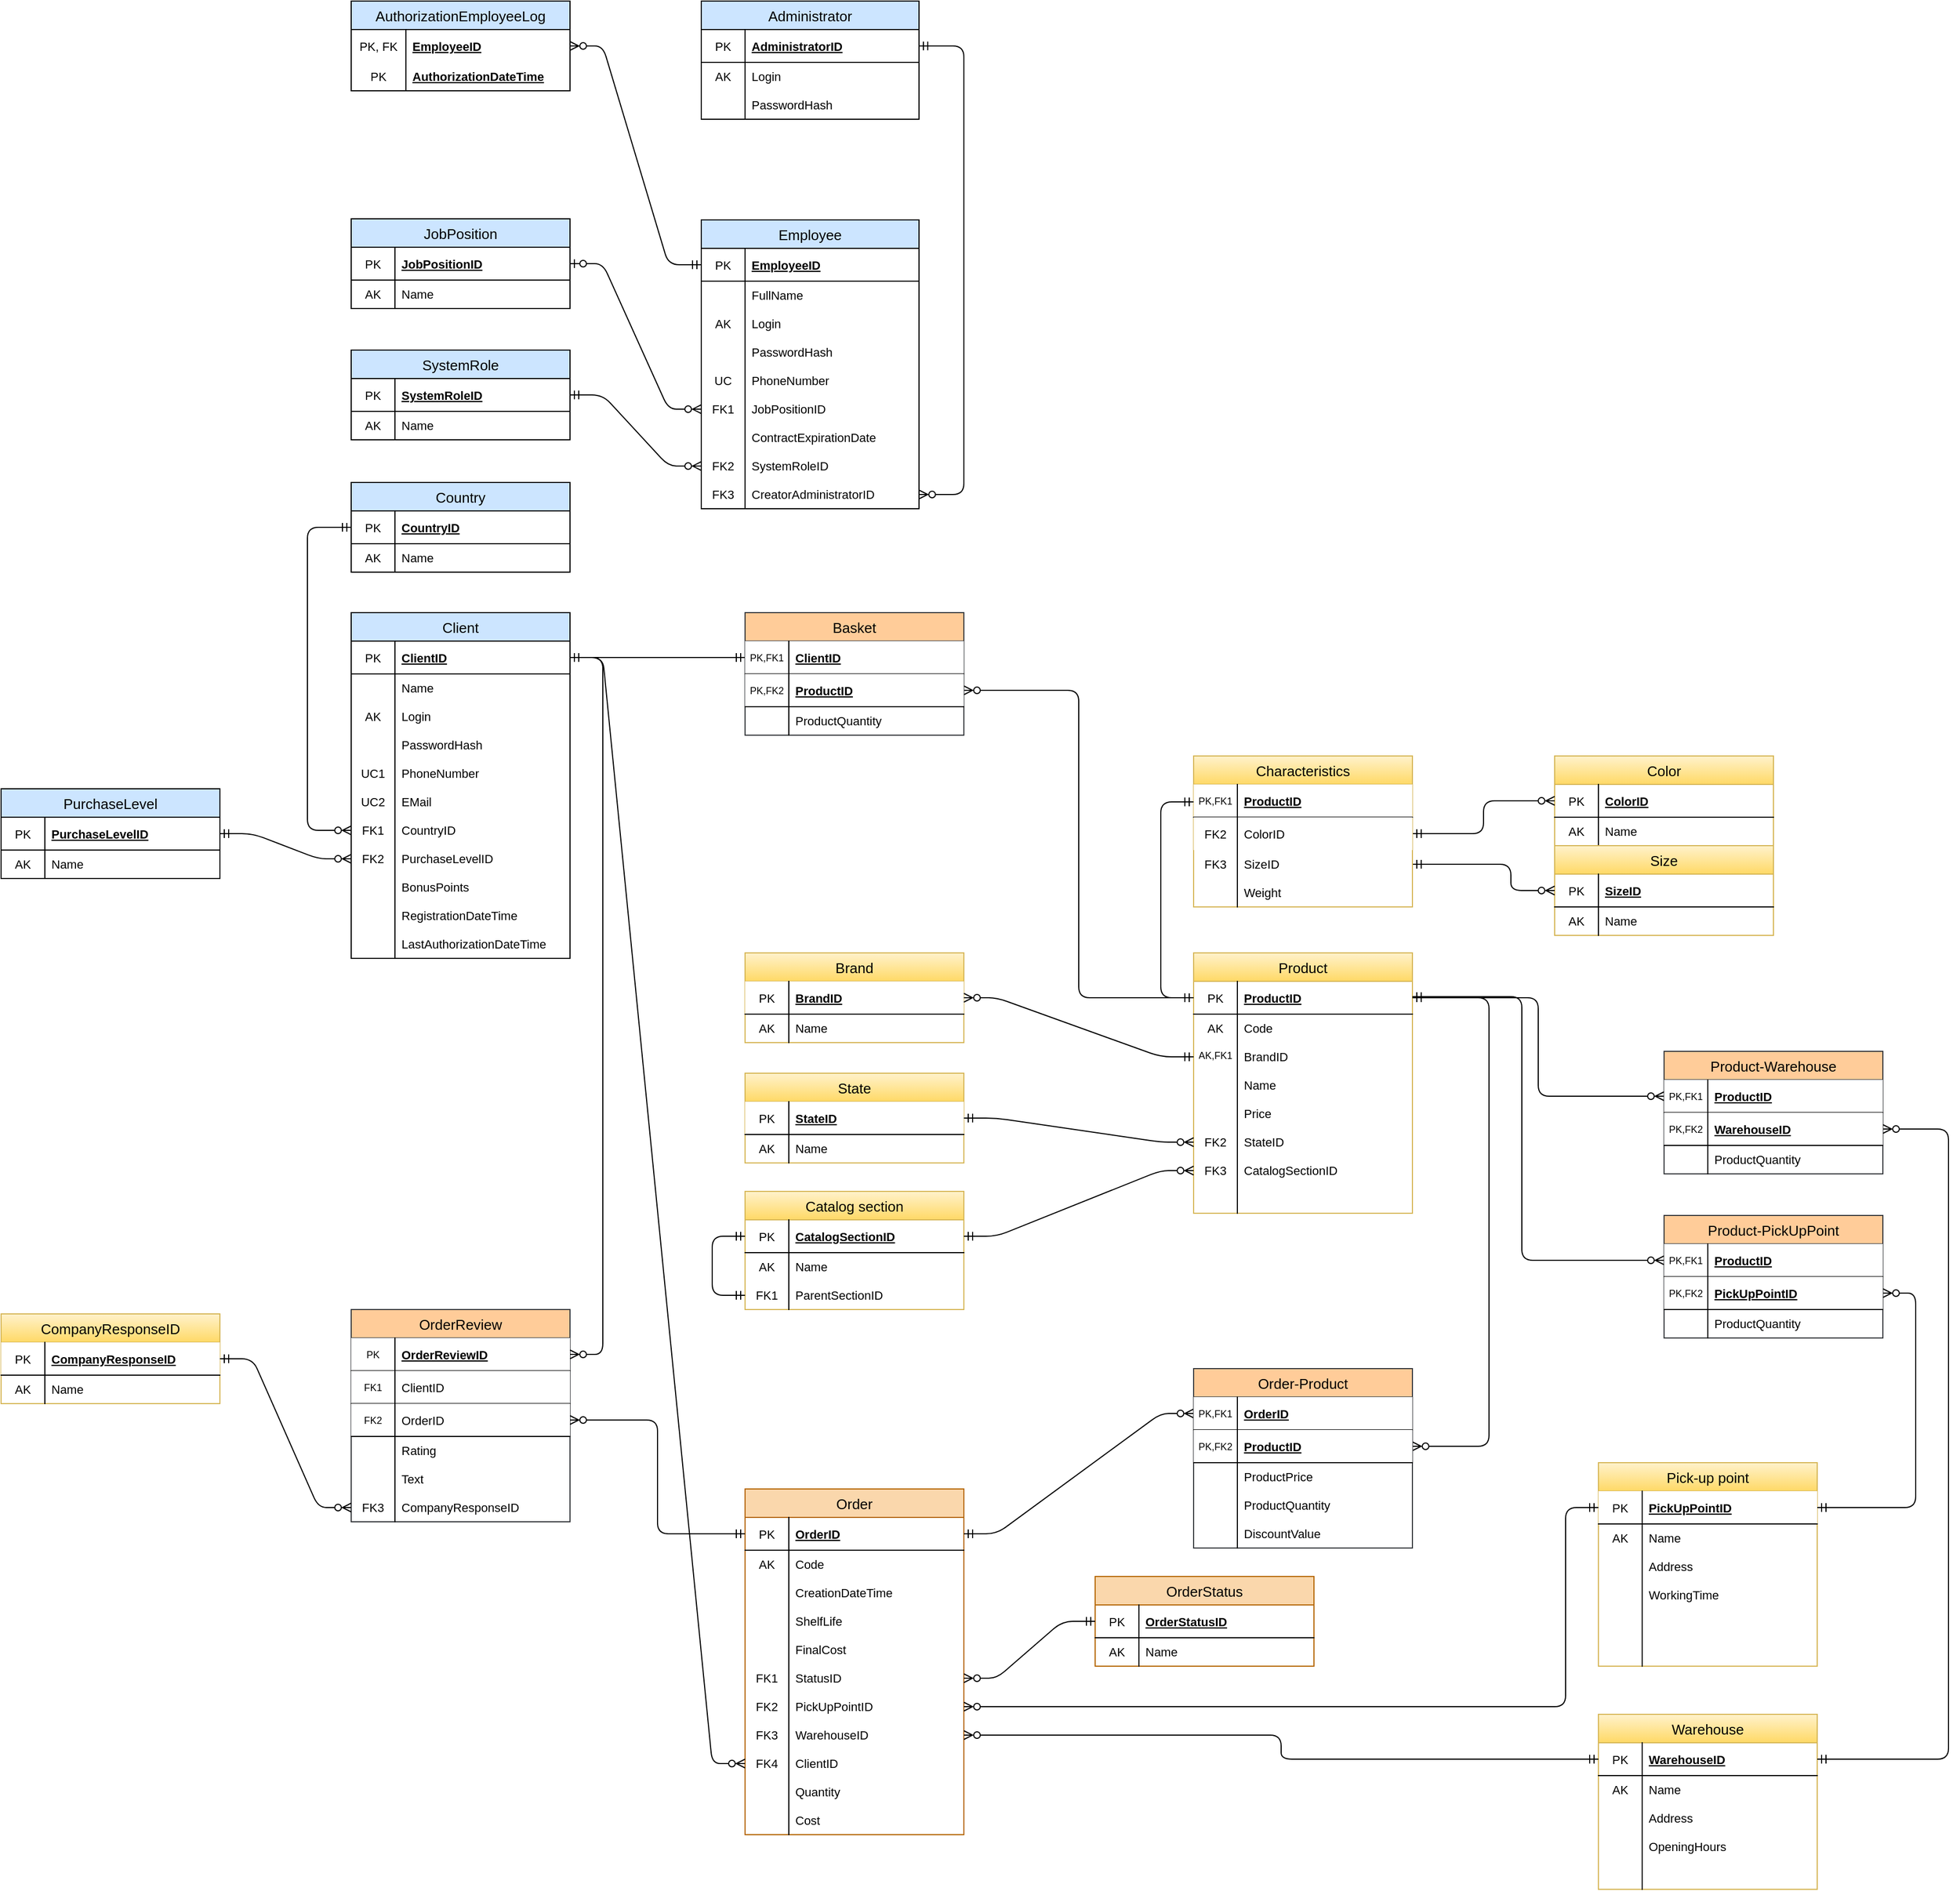 <mxfile version="24.4.13" type="device">
  <diagram id="CwZ13-dvnRl59raYhXSn" name="Logical Model">
    <mxGraphModel dx="2350" dy="1619" grid="1" gridSize="10" guides="1" tooltips="1" connect="1" arrows="1" fold="1" page="1" pageScale="1" pageWidth="1169" pageHeight="827" math="0" shadow="0">
      <root>
        <mxCell id="r35dB6ONybMWZtxrlVqa-0" />
        <mxCell id="r35dB6ONybMWZtxrlVqa-1" parent="r35dB6ONybMWZtxrlVqa-0" />
        <mxCell id="e1cUlFGXbWlImAR1SOJB-0" value="Administrator" style="swimlane;fontStyle=0;childLayout=stackLayout;horizontal=1;startSize=26;fillColor=#CCE5FF;horizontalStack=0;resizeParent=1;resizeParentMax=0;resizeLast=0;collapsible=1;marginBottom=0;swimlaneFillColor=#ffffff;align=center;fontSize=13;" parent="r35dB6ONybMWZtxrlVqa-1" vertex="1">
          <mxGeometry x="-520" y="-800" width="199" height="108" as="geometry" />
        </mxCell>
        <mxCell id="e1cUlFGXbWlImAR1SOJB-1" value="AdministratorID" style="shape=partialRectangle;top=0;left=0;right=0;bottom=1;align=left;verticalAlign=middle;fillColor=none;spacingLeft=44;spacingRight=4;overflow=hidden;rotatable=0;points=[[0,0.5],[1,0.5]];portConstraint=eastwest;dropTarget=0;fontStyle=5;fontSize=11;" parent="e1cUlFGXbWlImAR1SOJB-0" vertex="1">
          <mxGeometry y="26" width="199" height="30" as="geometry" />
        </mxCell>
        <mxCell id="e1cUlFGXbWlImAR1SOJB-2" value="PK" style="shape=partialRectangle;top=0;left=0;bottom=0;fillColor=none;align=center;verticalAlign=middle;spacingLeft=4;spacingRight=4;overflow=hidden;rotatable=0;points=[];portConstraint=eastwest;part=1;fontSize=11;" parent="e1cUlFGXbWlImAR1SOJB-1" vertex="1" connectable="0">
          <mxGeometry width="40" height="30" as="geometry" />
        </mxCell>
        <mxCell id="e1cUlFGXbWlImAR1SOJB-5" value="Login" style="shape=partialRectangle;top=0;left=0;right=0;bottom=0;align=left;verticalAlign=top;fillColor=none;spacingLeft=44;spacingRight=4;overflow=hidden;rotatable=0;points=[[0,0.5],[1,0.5]];portConstraint=eastwest;dropTarget=0;fontSize=11;" parent="e1cUlFGXbWlImAR1SOJB-0" vertex="1">
          <mxGeometry y="56" width="199" height="26" as="geometry" />
        </mxCell>
        <mxCell id="e1cUlFGXbWlImAR1SOJB-6" value="AK" style="shape=partialRectangle;top=0;left=0;bottom=0;fillColor=none;align=center;verticalAlign=top;spacingLeft=4;spacingRight=4;overflow=hidden;rotatable=0;points=[];portConstraint=eastwest;part=1;fontSize=11;" parent="e1cUlFGXbWlImAR1SOJB-5" vertex="1" connectable="0">
          <mxGeometry width="40" height="26" as="geometry" />
        </mxCell>
        <mxCell id="e1cUlFGXbWlImAR1SOJB-13" value="PasswordHash" style="shape=partialRectangle;top=0;left=0;right=0;bottom=0;align=left;verticalAlign=top;fillColor=none;spacingLeft=44;spacingRight=4;overflow=hidden;rotatable=0;points=[[0,0.5],[1,0.5]];portConstraint=eastwest;dropTarget=0;fontSize=11;" parent="e1cUlFGXbWlImAR1SOJB-0" vertex="1">
          <mxGeometry y="82" width="199" height="26" as="geometry" />
        </mxCell>
        <mxCell id="e1cUlFGXbWlImAR1SOJB-14" value="" style="shape=partialRectangle;top=0;left=0;bottom=0;fillColor=none;align=center;verticalAlign=top;spacingLeft=4;spacingRight=4;overflow=hidden;rotatable=0;points=[];portConstraint=eastwest;part=1;fontSize=11;" parent="e1cUlFGXbWlImAR1SOJB-13" vertex="1" connectable="0">
          <mxGeometry width="40" height="26" as="geometry" />
        </mxCell>
        <mxCell id="e1cUlFGXbWlImAR1SOJB-25" value="Employee" style="swimlane;fontStyle=0;childLayout=stackLayout;horizontal=1;startSize=26;fillColor=#CCE5FF;horizontalStack=0;resizeParent=1;resizeParentMax=0;resizeLast=0;collapsible=1;marginBottom=0;swimlaneFillColor=#ffffff;align=center;fontSize=13;" parent="r35dB6ONybMWZtxrlVqa-1" vertex="1">
          <mxGeometry x="-520" y="-600" width="199" height="264" as="geometry" />
        </mxCell>
        <mxCell id="e1cUlFGXbWlImAR1SOJB-26" value="EmployeeID" style="shape=partialRectangle;top=0;left=0;right=0;bottom=1;align=left;verticalAlign=middle;fillColor=none;spacingLeft=44;spacingRight=4;overflow=hidden;rotatable=0;points=[[0,0.5],[1,0.5]];portConstraint=eastwest;dropTarget=0;fontStyle=5;fontSize=11;" parent="e1cUlFGXbWlImAR1SOJB-25" vertex="1">
          <mxGeometry y="26" width="199" height="30" as="geometry" />
        </mxCell>
        <mxCell id="e1cUlFGXbWlImAR1SOJB-27" value="PK" style="shape=partialRectangle;top=0;left=0;bottom=0;fillColor=none;align=center;verticalAlign=middle;spacingLeft=4;spacingRight=4;overflow=hidden;rotatable=0;points=[];portConstraint=eastwest;part=1;fontSize=11;" parent="e1cUlFGXbWlImAR1SOJB-26" vertex="1" connectable="0">
          <mxGeometry width="40" height="30" as="geometry" />
        </mxCell>
        <mxCell id="e1cUlFGXbWlImAR1SOJB-28" value="FullName" style="shape=partialRectangle;top=0;left=0;right=0;bottom=0;align=left;verticalAlign=top;fillColor=none;spacingLeft=44;spacingRight=4;overflow=hidden;rotatable=0;points=[[0,0.5],[1,0.5]];portConstraint=eastwest;dropTarget=0;fontSize=11;" parent="e1cUlFGXbWlImAR1SOJB-25" vertex="1">
          <mxGeometry y="56" width="199" height="26" as="geometry" />
        </mxCell>
        <mxCell id="e1cUlFGXbWlImAR1SOJB-29" value="" style="shape=partialRectangle;top=0;left=0;bottom=0;fillColor=none;align=center;verticalAlign=top;spacingLeft=4;spacingRight=4;overflow=hidden;rotatable=0;points=[];portConstraint=eastwest;part=1;fontSize=11;" parent="e1cUlFGXbWlImAR1SOJB-28" vertex="1" connectable="0">
          <mxGeometry width="40" height="26" as="geometry" />
        </mxCell>
        <mxCell id="e1cUlFGXbWlImAR1SOJB-30" value="Login" style="shape=partialRectangle;top=0;left=0;right=0;bottom=0;align=left;verticalAlign=top;fillColor=none;spacingLeft=44;spacingRight=4;overflow=hidden;rotatable=0;points=[[0,0.5],[1,0.5]];portConstraint=eastwest;dropTarget=0;fontSize=11;" parent="e1cUlFGXbWlImAR1SOJB-25" vertex="1">
          <mxGeometry y="82" width="199" height="26" as="geometry" />
        </mxCell>
        <mxCell id="e1cUlFGXbWlImAR1SOJB-31" value="AK" style="shape=partialRectangle;top=0;left=0;bottom=0;fillColor=none;align=center;verticalAlign=top;spacingLeft=4;spacingRight=4;overflow=hidden;rotatable=0;points=[];portConstraint=eastwest;part=1;fontSize=11;" parent="e1cUlFGXbWlImAR1SOJB-30" vertex="1" connectable="0">
          <mxGeometry width="40" height="26" as="geometry" />
        </mxCell>
        <mxCell id="e1cUlFGXbWlImAR1SOJB-38" value="PasswordHash" style="shape=partialRectangle;top=0;left=0;right=0;bottom=0;align=left;verticalAlign=top;fillColor=none;spacingLeft=44;spacingRight=4;overflow=hidden;rotatable=0;points=[[0,0.5],[1,0.5]];portConstraint=eastwest;dropTarget=0;fontSize=11;" parent="e1cUlFGXbWlImAR1SOJB-25" vertex="1">
          <mxGeometry y="108" width="199" height="26" as="geometry" />
        </mxCell>
        <mxCell id="e1cUlFGXbWlImAR1SOJB-39" value="" style="shape=partialRectangle;top=0;left=0;bottom=0;fillColor=none;align=center;verticalAlign=top;spacingLeft=4;spacingRight=4;overflow=hidden;rotatable=0;points=[];portConstraint=eastwest;part=1;fontSize=11;" parent="e1cUlFGXbWlImAR1SOJB-38" vertex="1" connectable="0">
          <mxGeometry width="40" height="26" as="geometry" />
        </mxCell>
        <mxCell id="e1cUlFGXbWlImAR1SOJB-32" value="PhoneNumber" style="shape=partialRectangle;top=0;left=0;right=0;bottom=0;align=left;verticalAlign=top;fillColor=none;spacingLeft=44;spacingRight=4;overflow=hidden;rotatable=0;points=[[0,0.5],[1,0.5]];portConstraint=eastwest;dropTarget=0;fontSize=11;" parent="e1cUlFGXbWlImAR1SOJB-25" vertex="1">
          <mxGeometry y="134" width="199" height="26" as="geometry" />
        </mxCell>
        <mxCell id="e1cUlFGXbWlImAR1SOJB-33" value="UC" style="shape=partialRectangle;top=0;left=0;bottom=0;fillColor=none;align=center;verticalAlign=top;spacingLeft=4;spacingRight=4;overflow=hidden;rotatable=0;points=[];portConstraint=eastwest;part=1;fontSize=11;" parent="e1cUlFGXbWlImAR1SOJB-32" vertex="1" connectable="0">
          <mxGeometry width="40" height="26" as="geometry" />
        </mxCell>
        <mxCell id="e1cUlFGXbWlImAR1SOJB-34" value="JobPositionID" style="shape=partialRectangle;top=0;left=0;right=0;bottom=0;align=left;verticalAlign=top;fillColor=none;spacingLeft=44;spacingRight=4;overflow=hidden;rotatable=0;points=[[0,0.5],[1,0.5]];portConstraint=eastwest;dropTarget=0;fontSize=11;" parent="e1cUlFGXbWlImAR1SOJB-25" vertex="1">
          <mxGeometry y="160" width="199" height="26" as="geometry" />
        </mxCell>
        <mxCell id="e1cUlFGXbWlImAR1SOJB-35" value="FK1" style="shape=partialRectangle;top=0;left=0;bottom=0;fillColor=none;align=center;verticalAlign=top;spacingLeft=4;spacingRight=4;overflow=hidden;rotatable=0;points=[];portConstraint=eastwest;part=1;fontSize=11;" parent="e1cUlFGXbWlImAR1SOJB-34" vertex="1" connectable="0">
          <mxGeometry width="40" height="26" as="geometry" />
        </mxCell>
        <mxCell id="e1cUlFGXbWlImAR1SOJB-36" value="ContractExpirationDate" style="shape=partialRectangle;top=0;left=0;right=0;bottom=0;align=left;verticalAlign=top;fillColor=none;spacingLeft=44;spacingRight=4;overflow=hidden;rotatable=0;points=[[0,0.5],[1,0.5]];portConstraint=eastwest;dropTarget=0;fontSize=11;" parent="e1cUlFGXbWlImAR1SOJB-25" vertex="1">
          <mxGeometry y="186" width="199" height="26" as="geometry" />
        </mxCell>
        <mxCell id="e1cUlFGXbWlImAR1SOJB-37" value="" style="shape=partialRectangle;top=0;left=0;bottom=0;fillColor=none;align=center;verticalAlign=top;spacingLeft=4;spacingRight=4;overflow=hidden;rotatable=0;points=[];portConstraint=eastwest;part=1;fontSize=11;" parent="e1cUlFGXbWlImAR1SOJB-36" vertex="1" connectable="0">
          <mxGeometry width="40" height="26" as="geometry" />
        </mxCell>
        <mxCell id="e1cUlFGXbWlImAR1SOJB-40" value="SystemRoleID" style="shape=partialRectangle;top=0;left=0;right=0;bottom=0;align=left;verticalAlign=top;fillColor=none;spacingLeft=44;spacingRight=4;overflow=hidden;rotatable=0;points=[[0,0.5],[1,0.5]];portConstraint=eastwest;dropTarget=0;fontSize=11;" parent="e1cUlFGXbWlImAR1SOJB-25" vertex="1">
          <mxGeometry y="212" width="199" height="26" as="geometry" />
        </mxCell>
        <mxCell id="e1cUlFGXbWlImAR1SOJB-41" value="FK2" style="shape=partialRectangle;top=0;left=0;bottom=0;fillColor=none;align=center;verticalAlign=top;spacingLeft=4;spacingRight=4;overflow=hidden;rotatable=0;points=[];portConstraint=eastwest;part=1;fontSize=11;" parent="e1cUlFGXbWlImAR1SOJB-40" vertex="1" connectable="0">
          <mxGeometry width="40" height="26" as="geometry" />
        </mxCell>
        <mxCell id="e1cUlFGXbWlImAR1SOJB-158" value="CreatorAdministratorID" style="shape=partialRectangle;top=0;left=0;right=0;bottom=0;align=left;verticalAlign=top;fillColor=none;spacingLeft=44;spacingRight=4;overflow=hidden;rotatable=0;points=[[0,0.5],[1,0.5]];portConstraint=eastwest;dropTarget=0;fontSize=11;" parent="e1cUlFGXbWlImAR1SOJB-25" vertex="1">
          <mxGeometry y="238" width="199" height="26" as="geometry" />
        </mxCell>
        <mxCell id="e1cUlFGXbWlImAR1SOJB-159" value="FK3" style="shape=partialRectangle;top=0;left=0;bottom=0;fillColor=none;align=center;verticalAlign=top;spacingLeft=4;spacingRight=4;overflow=hidden;rotatable=0;points=[];portConstraint=eastwest;part=1;fontSize=11;" parent="e1cUlFGXbWlImAR1SOJB-158" vertex="1" connectable="0">
          <mxGeometry width="40" height="26" as="geometry" />
        </mxCell>
        <mxCell id="e1cUlFGXbWlImAR1SOJB-50" value="Country" style="swimlane;fontStyle=0;childLayout=stackLayout;horizontal=1;startSize=26;fillColor=#CCE5FF;horizontalStack=0;resizeParent=1;resizeParentMax=0;resizeLast=0;collapsible=1;marginBottom=0;swimlaneFillColor=#ffffff;align=center;fontSize=13;" parent="r35dB6ONybMWZtxrlVqa-1" vertex="1">
          <mxGeometry x="-840" y="-360" width="200" height="82" as="geometry" />
        </mxCell>
        <mxCell id="e1cUlFGXbWlImAR1SOJB-51" value="CountryID" style="shape=partialRectangle;top=0;left=0;right=0;bottom=1;align=left;verticalAlign=middle;fillColor=none;spacingLeft=44;spacingRight=4;overflow=hidden;rotatable=0;points=[[0,0.5],[1,0.5]];portConstraint=eastwest;dropTarget=0;fontStyle=5;fontSize=11;" parent="e1cUlFGXbWlImAR1SOJB-50" vertex="1">
          <mxGeometry y="26" width="200" height="30" as="geometry" />
        </mxCell>
        <mxCell id="e1cUlFGXbWlImAR1SOJB-52" value="PK" style="shape=partialRectangle;top=0;left=0;bottom=0;fillColor=none;align=center;verticalAlign=middle;spacingLeft=4;spacingRight=4;overflow=hidden;rotatable=0;points=[];portConstraint=eastwest;part=1;fontSize=11;" parent="e1cUlFGXbWlImAR1SOJB-51" vertex="1" connectable="0">
          <mxGeometry width="40" height="30" as="geometry" />
        </mxCell>
        <mxCell id="e1cUlFGXbWlImAR1SOJB-53" value="Name" style="shape=partialRectangle;top=0;left=0;right=0;bottom=0;align=left;verticalAlign=top;fillColor=none;spacingLeft=44;spacingRight=4;overflow=hidden;rotatable=0;points=[[0,0.5],[1,0.5]];portConstraint=eastwest;dropTarget=0;fontSize=11;" parent="e1cUlFGXbWlImAR1SOJB-50" vertex="1">
          <mxGeometry y="56" width="200" height="26" as="geometry" />
        </mxCell>
        <mxCell id="e1cUlFGXbWlImAR1SOJB-54" value="AK" style="shape=partialRectangle;top=0;left=0;bottom=0;fillColor=none;align=center;verticalAlign=top;spacingLeft=4;spacingRight=4;overflow=hidden;rotatable=0;points=[];portConstraint=eastwest;part=1;fontSize=11;" parent="e1cUlFGXbWlImAR1SOJB-53" vertex="1" connectable="0">
          <mxGeometry width="40" height="26" as="geometry" />
        </mxCell>
        <mxCell id="e1cUlFGXbWlImAR1SOJB-75" value="SystemRole" style="swimlane;fontStyle=0;childLayout=stackLayout;horizontal=1;startSize=26;fillColor=#CCE5FF;horizontalStack=0;resizeParent=1;resizeParentMax=0;resizeLast=0;collapsible=1;marginBottom=0;swimlaneFillColor=#ffffff;align=center;fontSize=13;" parent="r35dB6ONybMWZtxrlVqa-1" vertex="1">
          <mxGeometry x="-840" y="-481" width="200" height="82" as="geometry" />
        </mxCell>
        <mxCell id="e1cUlFGXbWlImAR1SOJB-76" value="SystemRoleID" style="shape=partialRectangle;top=0;left=0;right=0;bottom=1;align=left;verticalAlign=middle;fillColor=none;spacingLeft=44;spacingRight=4;overflow=hidden;rotatable=0;points=[[0,0.5],[1,0.5]];portConstraint=eastwest;dropTarget=0;fontStyle=5;fontSize=11;" parent="e1cUlFGXbWlImAR1SOJB-75" vertex="1">
          <mxGeometry y="26" width="200" height="30" as="geometry" />
        </mxCell>
        <mxCell id="e1cUlFGXbWlImAR1SOJB-77" value="PK" style="shape=partialRectangle;top=0;left=0;bottom=0;fillColor=none;align=center;verticalAlign=middle;spacingLeft=4;spacingRight=4;overflow=hidden;rotatable=0;points=[];portConstraint=eastwest;part=1;fontSize=11;" parent="e1cUlFGXbWlImAR1SOJB-76" vertex="1" connectable="0">
          <mxGeometry width="40" height="30" as="geometry" />
        </mxCell>
        <mxCell id="e1cUlFGXbWlImAR1SOJB-78" value="Name" style="shape=partialRectangle;top=0;left=0;right=0;bottom=0;align=left;verticalAlign=top;fillColor=none;spacingLeft=44;spacingRight=4;overflow=hidden;rotatable=0;points=[[0,0.5],[1,0.5]];portConstraint=eastwest;dropTarget=0;fontSize=11;" parent="e1cUlFGXbWlImAR1SOJB-75" vertex="1">
          <mxGeometry y="56" width="200" height="26" as="geometry" />
        </mxCell>
        <mxCell id="e1cUlFGXbWlImAR1SOJB-79" value="AK" style="shape=partialRectangle;top=0;left=0;bottom=0;fillColor=none;align=center;verticalAlign=top;spacingLeft=4;spacingRight=4;overflow=hidden;rotatable=0;points=[];portConstraint=eastwest;part=1;fontSize=11;" parent="e1cUlFGXbWlImAR1SOJB-78" vertex="1" connectable="0">
          <mxGeometry width="40" height="26" as="geometry" />
        </mxCell>
        <mxCell id="e1cUlFGXbWlImAR1SOJB-92" value="Client" style="swimlane;fontStyle=0;childLayout=stackLayout;horizontal=1;startSize=26;fillColor=#CCE5FF;horizontalStack=0;resizeParent=1;resizeParentMax=0;resizeLast=0;collapsible=1;marginBottom=0;swimlaneFillColor=#ffffff;align=center;fontSize=13;" parent="r35dB6ONybMWZtxrlVqa-1" vertex="1">
          <mxGeometry x="-840" y="-241" width="200" height="316" as="geometry" />
        </mxCell>
        <mxCell id="e1cUlFGXbWlImAR1SOJB-93" value="ClientID" style="shape=partialRectangle;top=0;left=0;right=0;bottom=1;align=left;verticalAlign=middle;fillColor=none;spacingLeft=44;spacingRight=4;overflow=hidden;rotatable=0;points=[[0,0.5],[1,0.5]];portConstraint=eastwest;dropTarget=0;fontStyle=5;fontSize=11;" parent="e1cUlFGXbWlImAR1SOJB-92" vertex="1">
          <mxGeometry y="26" width="200" height="30" as="geometry" />
        </mxCell>
        <mxCell id="e1cUlFGXbWlImAR1SOJB-94" value="PK" style="shape=partialRectangle;top=0;left=0;bottom=0;fillColor=none;align=center;verticalAlign=middle;spacingLeft=4;spacingRight=4;overflow=hidden;rotatable=0;points=[];portConstraint=eastwest;part=1;fontSize=11;" parent="e1cUlFGXbWlImAR1SOJB-93" vertex="1" connectable="0">
          <mxGeometry width="40" height="30" as="geometry" />
        </mxCell>
        <mxCell id="e1cUlFGXbWlImAR1SOJB-95" value="Name" style="shape=partialRectangle;top=0;left=0;right=0;bottom=0;align=left;verticalAlign=top;fillColor=none;spacingLeft=44;spacingRight=4;overflow=hidden;rotatable=0;points=[[0,0.5],[1,0.5]];portConstraint=eastwest;dropTarget=0;fontSize=11;" parent="e1cUlFGXbWlImAR1SOJB-92" vertex="1">
          <mxGeometry y="56" width="200" height="26" as="geometry" />
        </mxCell>
        <mxCell id="e1cUlFGXbWlImAR1SOJB-96" value="" style="shape=partialRectangle;top=0;left=0;bottom=0;fillColor=none;align=center;verticalAlign=top;spacingLeft=4;spacingRight=4;overflow=hidden;rotatable=0;points=[];portConstraint=eastwest;part=1;fontSize=11;" parent="e1cUlFGXbWlImAR1SOJB-95" vertex="1" connectable="0">
          <mxGeometry width="40" height="26" as="geometry" />
        </mxCell>
        <mxCell id="e1cUlFGXbWlImAR1SOJB-97" value="Login" style="shape=partialRectangle;top=0;left=0;right=0;bottom=0;align=left;verticalAlign=top;fillColor=none;spacingLeft=44;spacingRight=4;overflow=hidden;rotatable=0;points=[[0,0.5],[1,0.5]];portConstraint=eastwest;dropTarget=0;fontSize=11;" parent="e1cUlFGXbWlImAR1SOJB-92" vertex="1">
          <mxGeometry y="82" width="200" height="26" as="geometry" />
        </mxCell>
        <mxCell id="e1cUlFGXbWlImAR1SOJB-98" value="AK" style="shape=partialRectangle;top=0;left=0;bottom=0;fillColor=none;align=center;verticalAlign=top;spacingLeft=4;spacingRight=4;overflow=hidden;rotatable=0;points=[];portConstraint=eastwest;part=1;fontSize=11;" parent="e1cUlFGXbWlImAR1SOJB-97" vertex="1" connectable="0">
          <mxGeometry width="40" height="26" as="geometry" />
        </mxCell>
        <mxCell id="e1cUlFGXbWlImAR1SOJB-105" value="PasswordHash" style="shape=partialRectangle;top=0;left=0;right=0;bottom=0;align=left;verticalAlign=top;fillColor=none;spacingLeft=44;spacingRight=4;overflow=hidden;rotatable=0;points=[[0,0.5],[1,0.5]];portConstraint=eastwest;dropTarget=0;fontSize=11;" parent="e1cUlFGXbWlImAR1SOJB-92" vertex="1">
          <mxGeometry y="108" width="200" height="26" as="geometry" />
        </mxCell>
        <mxCell id="e1cUlFGXbWlImAR1SOJB-106" value="" style="shape=partialRectangle;top=0;left=0;bottom=0;fillColor=none;align=center;verticalAlign=top;spacingLeft=4;spacingRight=4;overflow=hidden;rotatable=0;points=[];portConstraint=eastwest;part=1;fontSize=11;" parent="e1cUlFGXbWlImAR1SOJB-105" vertex="1" connectable="0">
          <mxGeometry width="40" height="26" as="geometry" />
        </mxCell>
        <mxCell id="e1cUlFGXbWlImAR1SOJB-121" value="PhoneNumber" style="shape=partialRectangle;top=0;left=0;right=0;bottom=0;align=left;verticalAlign=top;fillColor=none;spacingLeft=44;spacingRight=4;overflow=hidden;rotatable=0;points=[[0,0.5],[1,0.5]];portConstraint=eastwest;dropTarget=0;fontSize=11;" parent="e1cUlFGXbWlImAR1SOJB-92" vertex="1">
          <mxGeometry y="134" width="200" height="26" as="geometry" />
        </mxCell>
        <mxCell id="e1cUlFGXbWlImAR1SOJB-122" value="UC1" style="shape=partialRectangle;top=0;left=0;bottom=0;fillColor=none;align=center;verticalAlign=top;spacingLeft=4;spacingRight=4;overflow=hidden;rotatable=0;points=[];portConstraint=eastwest;part=1;fontSize=11;" parent="e1cUlFGXbWlImAR1SOJB-121" vertex="1" connectable="0">
          <mxGeometry width="40" height="26" as="geometry" />
        </mxCell>
        <mxCell id="e1cUlFGXbWlImAR1SOJB-99" value="EMail" style="shape=partialRectangle;top=0;left=0;right=0;bottom=0;align=left;verticalAlign=top;fillColor=none;spacingLeft=44;spacingRight=4;overflow=hidden;rotatable=0;points=[[0,0.5],[1,0.5]];portConstraint=eastwest;dropTarget=0;fontSize=11;" parent="e1cUlFGXbWlImAR1SOJB-92" vertex="1">
          <mxGeometry y="160" width="200" height="26" as="geometry" />
        </mxCell>
        <mxCell id="e1cUlFGXbWlImAR1SOJB-100" value="UC2" style="shape=partialRectangle;top=0;left=0;bottom=0;fillColor=none;align=center;verticalAlign=top;spacingLeft=4;spacingRight=4;overflow=hidden;rotatable=0;points=[];portConstraint=eastwest;part=1;fontSize=11;" parent="e1cUlFGXbWlImAR1SOJB-99" vertex="1" connectable="0">
          <mxGeometry width="40" height="26" as="geometry" />
        </mxCell>
        <mxCell id="e1cUlFGXbWlImAR1SOJB-117" value="CountryID" style="shape=partialRectangle;top=0;left=0;right=0;bottom=0;align=left;verticalAlign=top;fillColor=none;spacingLeft=44;spacingRight=4;overflow=hidden;rotatable=0;points=[[0,0.5],[1,0.5]];portConstraint=eastwest;dropTarget=0;fontSize=11;" parent="e1cUlFGXbWlImAR1SOJB-92" vertex="1">
          <mxGeometry y="186" width="200" height="26" as="geometry" />
        </mxCell>
        <mxCell id="e1cUlFGXbWlImAR1SOJB-118" value="FK1" style="shape=partialRectangle;top=0;left=0;bottom=0;fillColor=none;align=center;verticalAlign=top;spacingLeft=4;spacingRight=4;overflow=hidden;rotatable=0;points=[];portConstraint=eastwest;part=1;fontSize=11;" parent="e1cUlFGXbWlImAR1SOJB-117" vertex="1" connectable="0">
          <mxGeometry width="40" height="26" as="geometry" />
        </mxCell>
        <mxCell id="e1cUlFGXbWlImAR1SOJB-103" value="PurchaseLevelID" style="shape=partialRectangle;top=0;left=0;right=0;bottom=0;align=left;verticalAlign=top;fillColor=none;spacingLeft=44;spacingRight=4;overflow=hidden;rotatable=0;points=[[0,0.5],[1,0.5]];portConstraint=eastwest;dropTarget=0;fontSize=11;" parent="e1cUlFGXbWlImAR1SOJB-92" vertex="1">
          <mxGeometry y="212" width="200" height="26" as="geometry" />
        </mxCell>
        <mxCell id="e1cUlFGXbWlImAR1SOJB-104" value="FK2" style="shape=partialRectangle;top=0;left=0;bottom=0;fillColor=none;align=center;verticalAlign=top;spacingLeft=4;spacingRight=4;overflow=hidden;rotatable=0;points=[];portConstraint=eastwest;part=1;fontSize=11;" parent="e1cUlFGXbWlImAR1SOJB-103" vertex="1" connectable="0">
          <mxGeometry width="40" height="26" as="geometry" />
        </mxCell>
        <mxCell id="e1cUlFGXbWlImAR1SOJB-107" value="BonusPoints" style="shape=partialRectangle;top=0;left=0;right=0;bottom=0;align=left;verticalAlign=top;fillColor=none;spacingLeft=44;spacingRight=4;overflow=hidden;rotatable=0;points=[[0,0.5],[1,0.5]];portConstraint=eastwest;dropTarget=0;fontSize=11;" parent="e1cUlFGXbWlImAR1SOJB-92" vertex="1">
          <mxGeometry y="238" width="200" height="26" as="geometry" />
        </mxCell>
        <mxCell id="e1cUlFGXbWlImAR1SOJB-108" value="" style="shape=partialRectangle;top=0;left=0;bottom=0;fillColor=none;align=center;verticalAlign=top;spacingLeft=4;spacingRight=4;overflow=hidden;rotatable=0;points=[];portConstraint=eastwest;part=1;fontSize=11;" parent="e1cUlFGXbWlImAR1SOJB-107" vertex="1" connectable="0">
          <mxGeometry width="40" height="26" as="geometry" />
        </mxCell>
        <mxCell id="e1cUlFGXbWlImAR1SOJB-109" value="RegistrationDateTime" style="shape=partialRectangle;top=0;left=0;right=0;bottom=0;align=left;verticalAlign=top;fillColor=none;spacingLeft=44;spacingRight=4;overflow=hidden;rotatable=0;points=[[0,0.5],[1,0.5]];portConstraint=eastwest;dropTarget=0;fontSize=11;" parent="e1cUlFGXbWlImAR1SOJB-92" vertex="1">
          <mxGeometry y="264" width="200" height="26" as="geometry" />
        </mxCell>
        <mxCell id="e1cUlFGXbWlImAR1SOJB-110" value="" style="shape=partialRectangle;top=0;left=0;bottom=0;fillColor=none;align=center;verticalAlign=top;spacingLeft=4;spacingRight=4;overflow=hidden;rotatable=0;points=[];portConstraint=eastwest;part=1;fontSize=11;" parent="e1cUlFGXbWlImAR1SOJB-109" vertex="1" connectable="0">
          <mxGeometry width="40" height="26" as="geometry" />
        </mxCell>
        <mxCell id="e1cUlFGXbWlImAR1SOJB-111" value="LastAuthorizationDateTime" style="shape=partialRectangle;top=0;left=0;right=0;bottom=0;align=left;verticalAlign=top;fillColor=none;spacingLeft=44;spacingRight=4;overflow=hidden;rotatable=0;points=[[0,0.5],[1,0.5]];portConstraint=eastwest;dropTarget=0;fontSize=11;" parent="e1cUlFGXbWlImAR1SOJB-92" vertex="1">
          <mxGeometry y="290" width="200" height="26" as="geometry" />
        </mxCell>
        <mxCell id="e1cUlFGXbWlImAR1SOJB-112" value="" style="shape=partialRectangle;top=0;left=0;bottom=0;fillColor=none;align=center;verticalAlign=top;spacingLeft=4;spacingRight=4;overflow=hidden;rotatable=0;points=[];portConstraint=eastwest;part=1;fontSize=11;" parent="e1cUlFGXbWlImAR1SOJB-111" vertex="1" connectable="0">
          <mxGeometry width="40" height="26" as="geometry" />
        </mxCell>
        <mxCell id="e1cUlFGXbWlImAR1SOJB-123" value="PurchaseLevel" style="swimlane;fontStyle=0;childLayout=stackLayout;horizontal=1;startSize=26;fillColor=#CCE5FF;horizontalStack=0;resizeParent=1;resizeParentMax=0;resizeLast=0;collapsible=1;marginBottom=0;swimlaneFillColor=#ffffff;align=center;fontSize=13;" parent="r35dB6ONybMWZtxrlVqa-1" vertex="1">
          <mxGeometry x="-1160" y="-80" width="200" height="82" as="geometry" />
        </mxCell>
        <mxCell id="e1cUlFGXbWlImAR1SOJB-124" value="PurchaseLevelID" style="shape=partialRectangle;top=0;left=0;right=0;bottom=1;align=left;verticalAlign=middle;fillColor=none;spacingLeft=44;spacingRight=4;overflow=hidden;rotatable=0;points=[[0,0.5],[1,0.5]];portConstraint=eastwest;dropTarget=0;fontStyle=5;fontSize=11;" parent="e1cUlFGXbWlImAR1SOJB-123" vertex="1">
          <mxGeometry y="26" width="200" height="30" as="geometry" />
        </mxCell>
        <mxCell id="e1cUlFGXbWlImAR1SOJB-125" value="PK" style="shape=partialRectangle;top=0;left=0;bottom=0;fillColor=none;align=center;verticalAlign=middle;spacingLeft=4;spacingRight=4;overflow=hidden;rotatable=0;points=[];portConstraint=eastwest;part=1;fontSize=11;" parent="e1cUlFGXbWlImAR1SOJB-124" vertex="1" connectable="0">
          <mxGeometry width="40" height="30" as="geometry" />
        </mxCell>
        <mxCell id="e1cUlFGXbWlImAR1SOJB-126" value="Name" style="shape=partialRectangle;top=0;left=0;right=0;bottom=0;align=left;verticalAlign=top;fillColor=none;spacingLeft=44;spacingRight=4;overflow=hidden;rotatable=0;points=[[0,0.5],[1,0.5]];portConstraint=eastwest;dropTarget=0;fontSize=11;" parent="e1cUlFGXbWlImAR1SOJB-123" vertex="1">
          <mxGeometry y="56" width="200" height="26" as="geometry" />
        </mxCell>
        <mxCell id="e1cUlFGXbWlImAR1SOJB-127" value="AK" style="shape=partialRectangle;top=0;left=0;bottom=0;fillColor=none;align=center;verticalAlign=top;spacingLeft=4;spacingRight=4;overflow=hidden;rotatable=0;points=[];portConstraint=eastwest;part=1;fontSize=11;" parent="e1cUlFGXbWlImAR1SOJB-126" vertex="1" connectable="0">
          <mxGeometry width="40" height="26" as="geometry" />
        </mxCell>
        <mxCell id="e1cUlFGXbWlImAR1SOJB-147" value="AuthorizationEmployeeLog" style="swimlane;fontStyle=0;childLayout=stackLayout;horizontal=1;startSize=26;fillColor=#CCE5FF;horizontalStack=0;resizeParent=1;resizeParentMax=0;resizeLast=0;collapsible=1;marginBottom=0;swimlaneFillColor=#ffffff;align=center;fontSize=13;" parent="r35dB6ONybMWZtxrlVqa-1" vertex="1">
          <mxGeometry x="-840" y="-800" width="200" height="82" as="geometry" />
        </mxCell>
        <mxCell id="e1cUlFGXbWlImAR1SOJB-148" value="EmployeeID" style="shape=partialRectangle;top=0;left=0;right=0;bottom=1;align=left;verticalAlign=middle;fillColor=none;spacingLeft=54;spacingRight=4;overflow=hidden;rotatable=0;points=[[0,0.5],[1,0.5]];portConstraint=eastwest;dropTarget=0;fontStyle=5;fontSize=11;strokeColor=none;" parent="e1cUlFGXbWlImAR1SOJB-147" vertex="1">
          <mxGeometry y="26" width="200" height="30" as="geometry" />
        </mxCell>
        <mxCell id="e1cUlFGXbWlImAR1SOJB-149" value="PK, FK" style="shape=partialRectangle;top=0;left=0;bottom=0;fillColor=none;align=center;verticalAlign=middle;spacingLeft=4;spacingRight=4;overflow=hidden;rotatable=0;points=[];portConstraint=eastwest;part=1;fontSize=11;" parent="e1cUlFGXbWlImAR1SOJB-148" vertex="1" connectable="0">
          <mxGeometry width="50" height="30" as="geometry" />
        </mxCell>
        <mxCell id="e1cUlFGXbWlImAR1SOJB-150" value="AuthorizationDateTime" style="shape=partialRectangle;top=0;left=0;right=0;bottom=0;align=left;verticalAlign=top;fillColor=none;spacingLeft=54;spacingRight=4;overflow=hidden;rotatable=0;points=[[0,0.5],[1,0.5]];portConstraint=eastwest;dropTarget=0;fontSize=11;fontStyle=5" parent="e1cUlFGXbWlImAR1SOJB-147" vertex="1">
          <mxGeometry y="56" width="200" height="26" as="geometry" />
        </mxCell>
        <mxCell id="e1cUlFGXbWlImAR1SOJB-151" value="PK" style="shape=partialRectangle;top=0;left=0;bottom=0;fillColor=none;align=center;verticalAlign=top;spacingLeft=4;spacingRight=4;overflow=hidden;rotatable=0;points=[];portConstraint=eastwest;part=1;fontSize=11;" parent="e1cUlFGXbWlImAR1SOJB-150" vertex="1" connectable="0">
          <mxGeometry width="50" height="26" as="geometry" />
        </mxCell>
        <mxCell id="e1cUlFGXbWlImAR1SOJB-152" value="JobPosition" style="swimlane;fontStyle=0;childLayout=stackLayout;horizontal=1;startSize=26;fillColor=#CCE5FF;horizontalStack=0;resizeParent=1;resizeParentMax=0;resizeLast=0;collapsible=1;marginBottom=0;swimlaneFillColor=#ffffff;align=center;fontSize=13;" parent="r35dB6ONybMWZtxrlVqa-1" vertex="1">
          <mxGeometry x="-840" y="-601" width="200" height="82" as="geometry" />
        </mxCell>
        <mxCell id="e1cUlFGXbWlImAR1SOJB-153" value="JobPositionID" style="shape=partialRectangle;top=0;left=0;right=0;bottom=1;align=left;verticalAlign=middle;fillColor=none;spacingLeft=44;spacingRight=4;overflow=hidden;rotatable=0;points=[[0,0.5],[1,0.5]];portConstraint=eastwest;dropTarget=0;fontStyle=5;fontSize=11;" parent="e1cUlFGXbWlImAR1SOJB-152" vertex="1">
          <mxGeometry y="26" width="200" height="30" as="geometry" />
        </mxCell>
        <mxCell id="e1cUlFGXbWlImAR1SOJB-154" value="PK" style="shape=partialRectangle;top=0;left=0;bottom=0;fillColor=none;align=center;verticalAlign=middle;spacingLeft=4;spacingRight=4;overflow=hidden;rotatable=0;points=[];portConstraint=eastwest;part=1;fontSize=11;" parent="e1cUlFGXbWlImAR1SOJB-153" vertex="1" connectable="0">
          <mxGeometry width="40" height="30" as="geometry" />
        </mxCell>
        <mxCell id="e1cUlFGXbWlImAR1SOJB-155" value="Name" style="shape=partialRectangle;top=0;left=0;right=0;bottom=0;align=left;verticalAlign=top;fillColor=none;spacingLeft=44;spacingRight=4;overflow=hidden;rotatable=0;points=[[0,0.5],[1,0.5]];portConstraint=eastwest;dropTarget=0;fontSize=11;" parent="e1cUlFGXbWlImAR1SOJB-152" vertex="1">
          <mxGeometry y="56" width="200" height="26" as="geometry" />
        </mxCell>
        <mxCell id="e1cUlFGXbWlImAR1SOJB-156" value="AK" style="shape=partialRectangle;top=0;left=0;bottom=0;fillColor=none;align=center;verticalAlign=top;spacingLeft=4;spacingRight=4;overflow=hidden;rotatable=0;points=[];portConstraint=eastwest;part=1;fontSize=11;" parent="e1cUlFGXbWlImAR1SOJB-155" vertex="1" connectable="0">
          <mxGeometry width="40" height="26" as="geometry" />
        </mxCell>
        <mxCell id="e1cUlFGXbWlImAR1SOJB-157" style="edgeStyle=entityRelationEdgeStyle;rounded=1;orthogonalLoop=1;jettySize=auto;html=1;exitX=1;exitY=0.5;exitDx=0;exitDy=0;entryX=0;entryY=0.5;entryDx=0;entryDy=0;startArrow=ERzeroToMany;startFill=0;endArrow=ERmandOne;endFill=0;" parent="r35dB6ONybMWZtxrlVqa-1" source="e1cUlFGXbWlImAR1SOJB-148" target="e1cUlFGXbWlImAR1SOJB-26" edge="1">
          <mxGeometry relative="1" as="geometry" />
        </mxCell>
        <mxCell id="e1cUlFGXbWlImAR1SOJB-160" style="edgeStyle=orthogonalEdgeStyle;rounded=1;orthogonalLoop=1;jettySize=auto;html=1;exitX=1;exitY=0.5;exitDx=0;exitDy=0;entryX=1;entryY=0.5;entryDx=0;entryDy=0;startArrow=ERzeroToMany;startFill=0;endArrow=ERmandOne;endFill=0;" parent="r35dB6ONybMWZtxrlVqa-1" source="e1cUlFGXbWlImAR1SOJB-158" target="e1cUlFGXbWlImAR1SOJB-1" edge="1">
          <mxGeometry relative="1" as="geometry">
            <Array as="points">
              <mxPoint x="-280" y="-349" />
              <mxPoint x="-280" y="-759" />
            </Array>
          </mxGeometry>
        </mxCell>
        <mxCell id="e1cUlFGXbWlImAR1SOJB-161" style="edgeStyle=entityRelationEdgeStyle;rounded=1;orthogonalLoop=1;jettySize=auto;html=1;exitX=0;exitY=0.5;exitDx=0;exitDy=0;entryX=1;entryY=0.5;entryDx=0;entryDy=0;startArrow=ERzeroToMany;startFill=0;endArrow=ERmandOne;endFill=0;" parent="r35dB6ONybMWZtxrlVqa-1" source="e1cUlFGXbWlImAR1SOJB-40" target="e1cUlFGXbWlImAR1SOJB-76" edge="1">
          <mxGeometry relative="1" as="geometry" />
        </mxCell>
        <mxCell id="e1cUlFGXbWlImAR1SOJB-162" style="edgeStyle=entityRelationEdgeStyle;rounded=1;orthogonalLoop=1;jettySize=auto;html=1;exitX=0;exitY=0.5;exitDx=0;exitDy=0;entryX=1;entryY=0.5;entryDx=0;entryDy=0;startArrow=ERzeroToMany;startFill=0;endArrow=ERzeroToOne;endFill=0;" parent="r35dB6ONybMWZtxrlVqa-1" source="e1cUlFGXbWlImAR1SOJB-34" target="e1cUlFGXbWlImAR1SOJB-153" edge="1">
          <mxGeometry relative="1" as="geometry" />
        </mxCell>
        <mxCell id="e1cUlFGXbWlImAR1SOJB-163" style="edgeStyle=orthogonalEdgeStyle;rounded=1;orthogonalLoop=1;jettySize=auto;html=1;exitX=0;exitY=0.5;exitDx=0;exitDy=0;entryX=0;entryY=0.5;entryDx=0;entryDy=0;startArrow=ERzeroToMany;startFill=0;endArrow=ERmandOne;endFill=0;" parent="r35dB6ONybMWZtxrlVqa-1" source="e1cUlFGXbWlImAR1SOJB-117" target="e1cUlFGXbWlImAR1SOJB-51" edge="1">
          <mxGeometry relative="1" as="geometry">
            <Array as="points">
              <mxPoint x="-880" y="-42" />
              <mxPoint x="-880" y="-319" />
            </Array>
          </mxGeometry>
        </mxCell>
        <mxCell id="e1cUlFGXbWlImAR1SOJB-164" style="edgeStyle=entityRelationEdgeStyle;rounded=1;orthogonalLoop=1;jettySize=auto;html=1;exitX=0;exitY=0.5;exitDx=0;exitDy=0;entryX=1;entryY=0.5;entryDx=0;entryDy=0;startArrow=ERzeroToMany;startFill=0;endArrow=ERmandOne;endFill=0;" parent="r35dB6ONybMWZtxrlVqa-1" source="e1cUlFGXbWlImAR1SOJB-103" target="e1cUlFGXbWlImAR1SOJB-124" edge="1">
          <mxGeometry relative="1" as="geometry" />
        </mxCell>
        <mxCell id="11MfjNws7Z_111s8Z915-0" value="Warehouse" style="swimlane;fontStyle=0;childLayout=stackLayout;horizontal=1;startSize=26;fillColor=#fff2cc;horizontalStack=0;resizeParent=1;resizeParentMax=0;resizeLast=0;collapsible=1;marginBottom=0;swimlaneFillColor=#ffffff;align=center;fontSize=13;strokeColor=#d6b656;gradientColor=#ffd966;" parent="r35dB6ONybMWZtxrlVqa-1" vertex="1">
          <mxGeometry x="300" y="766" width="200" height="160" as="geometry" />
        </mxCell>
        <mxCell id="11MfjNws7Z_111s8Z915-1" value="WarehouseID" style="shape=partialRectangle;top=0;left=0;right=0;bottom=1;align=left;verticalAlign=middle;fillColor=none;spacingLeft=44;spacingRight=4;overflow=hidden;rotatable=0;points=[[0,0.5],[1,0.5]];portConstraint=eastwest;dropTarget=0;fontStyle=5;fontSize=11;" parent="11MfjNws7Z_111s8Z915-0" vertex="1">
          <mxGeometry y="26" width="200" height="30" as="geometry" />
        </mxCell>
        <mxCell id="11MfjNws7Z_111s8Z915-2" value="PK" style="shape=partialRectangle;top=0;left=0;bottom=0;fillColor=none;align=center;verticalAlign=middle;spacingLeft=4;spacingRight=4;overflow=hidden;rotatable=0;points=[];portConstraint=eastwest;part=1;fontSize=11;" parent="11MfjNws7Z_111s8Z915-1" vertex="1" connectable="0">
          <mxGeometry width="40" height="30" as="geometry" />
        </mxCell>
        <mxCell id="11MfjNws7Z_111s8Z915-3" value="Name" style="shape=partialRectangle;top=0;left=0;right=0;bottom=0;align=left;verticalAlign=top;fillColor=none;spacingLeft=44;spacingRight=4;overflow=hidden;rotatable=0;points=[[0,0.5],[1,0.5]];portConstraint=eastwest;dropTarget=0;fontSize=11;" parent="11MfjNws7Z_111s8Z915-0" vertex="1">
          <mxGeometry y="56" width="200" height="26" as="geometry" />
        </mxCell>
        <mxCell id="11MfjNws7Z_111s8Z915-4" value="AK" style="shape=partialRectangle;top=0;left=0;bottom=0;fillColor=none;align=center;verticalAlign=top;spacingLeft=4;spacingRight=4;overflow=hidden;rotatable=0;points=[];portConstraint=eastwest;part=1;fontSize=11;" parent="11MfjNws7Z_111s8Z915-3" vertex="1" connectable="0">
          <mxGeometry width="40" height="26" as="geometry" />
        </mxCell>
        <mxCell id="11MfjNws7Z_111s8Z915-5" value="Address" style="shape=partialRectangle;top=0;left=0;right=0;bottom=0;align=left;verticalAlign=top;fillColor=none;spacingLeft=44;spacingRight=4;overflow=hidden;rotatable=0;points=[[0,0.5],[1,0.5]];portConstraint=eastwest;dropTarget=0;fontSize=11;" parent="11MfjNws7Z_111s8Z915-0" vertex="1">
          <mxGeometry y="82" width="200" height="26" as="geometry" />
        </mxCell>
        <mxCell id="11MfjNws7Z_111s8Z915-6" value="" style="shape=partialRectangle;top=0;left=0;bottom=0;fillColor=none;align=center;verticalAlign=top;spacingLeft=4;spacingRight=4;overflow=hidden;rotatable=0;points=[];portConstraint=eastwest;part=1;fontSize=11;" parent="11MfjNws7Z_111s8Z915-5" vertex="1" connectable="0">
          <mxGeometry width="40" height="26" as="geometry" />
        </mxCell>
        <mxCell id="11MfjNws7Z_111s8Z915-7" value="OpeningHours" style="shape=partialRectangle;top=0;left=0;right=0;bottom=0;align=left;verticalAlign=top;fillColor=none;spacingLeft=44;spacingRight=4;overflow=hidden;rotatable=0;points=[[0,0.5],[1,0.5]];portConstraint=eastwest;dropTarget=0;fontSize=11;" parent="11MfjNws7Z_111s8Z915-0" vertex="1">
          <mxGeometry y="108" width="200" height="26" as="geometry" />
        </mxCell>
        <mxCell id="11MfjNws7Z_111s8Z915-8" value="" style="shape=partialRectangle;top=0;left=0;bottom=0;fillColor=none;align=center;verticalAlign=top;spacingLeft=4;spacingRight=4;overflow=hidden;rotatable=0;points=[];portConstraint=eastwest;part=1;fontSize=11;" parent="11MfjNws7Z_111s8Z915-7" vertex="1" connectable="0">
          <mxGeometry width="40" height="26" as="geometry" />
        </mxCell>
        <mxCell id="11MfjNws7Z_111s8Z915-9" value="" style="shape=partialRectangle;top=0;left=0;right=0;bottom=0;align=left;verticalAlign=top;fillColor=none;spacingLeft=44;spacingRight=4;overflow=hidden;rotatable=0;points=[[0,0.5],[1,0.5]];portConstraint=eastwest;dropTarget=0;fontSize=11;" parent="11MfjNws7Z_111s8Z915-0" vertex="1">
          <mxGeometry y="134" width="200" height="26" as="geometry" />
        </mxCell>
        <mxCell id="11MfjNws7Z_111s8Z915-10" value="" style="shape=partialRectangle;top=0;left=0;bottom=0;fillColor=none;align=center;verticalAlign=top;spacingLeft=4;spacingRight=4;overflow=hidden;rotatable=0;points=[];portConstraint=eastwest;part=1;fontSize=11;" parent="11MfjNws7Z_111s8Z915-9" vertex="1" connectable="0">
          <mxGeometry width="40" height="26" as="geometry" />
        </mxCell>
        <mxCell id="11MfjNws7Z_111s8Z915-23" value="Pick-up point" style="swimlane;fontStyle=0;childLayout=stackLayout;horizontal=1;startSize=26;fillColor=#fff2cc;horizontalStack=0;resizeParent=1;resizeParentMax=0;resizeLast=0;collapsible=1;marginBottom=0;swimlaneFillColor=#ffffff;align=center;fontSize=13;strokeColor=#d6b656;gradientColor=#ffd966;" parent="r35dB6ONybMWZtxrlVqa-1" vertex="1">
          <mxGeometry x="300" y="536" width="200" height="186" as="geometry" />
        </mxCell>
        <mxCell id="11MfjNws7Z_111s8Z915-24" value="PickUpPointID" style="shape=partialRectangle;top=0;left=0;right=0;bottom=1;align=left;verticalAlign=middle;spacingLeft=44;spacingRight=4;overflow=hidden;rotatable=0;points=[[0,0.5],[1,0.5]];portConstraint=eastwest;dropTarget=0;fontStyle=5;fontSize=11;" parent="11MfjNws7Z_111s8Z915-23" vertex="1">
          <mxGeometry y="26" width="200" height="30" as="geometry" />
        </mxCell>
        <mxCell id="11MfjNws7Z_111s8Z915-25" value="PK" style="shape=partialRectangle;top=0;left=0;bottom=0;fillColor=none;align=center;verticalAlign=middle;spacingLeft=4;spacingRight=4;overflow=hidden;rotatable=0;points=[];portConstraint=eastwest;part=1;fontSize=11;" parent="11MfjNws7Z_111s8Z915-24" vertex="1" connectable="0">
          <mxGeometry width="40" height="30" as="geometry" />
        </mxCell>
        <mxCell id="11MfjNws7Z_111s8Z915-26" value="Name" style="shape=partialRectangle;top=0;left=0;right=0;bottom=0;align=left;verticalAlign=top;fillColor=none;spacingLeft=44;spacingRight=4;overflow=hidden;rotatable=0;points=[[0,0.5],[1,0.5]];portConstraint=eastwest;dropTarget=0;fontSize=11;" parent="11MfjNws7Z_111s8Z915-23" vertex="1">
          <mxGeometry y="56" width="200" height="26" as="geometry" />
        </mxCell>
        <mxCell id="11MfjNws7Z_111s8Z915-27" value="AK" style="shape=partialRectangle;top=0;left=0;bottom=0;fillColor=none;align=center;verticalAlign=top;spacingLeft=4;spacingRight=4;overflow=hidden;rotatable=0;points=[];portConstraint=eastwest;part=1;fontSize=11;" parent="11MfjNws7Z_111s8Z915-26" vertex="1" connectable="0">
          <mxGeometry width="40" height="26" as="geometry" />
        </mxCell>
        <mxCell id="11MfjNws7Z_111s8Z915-28" value="Address" style="shape=partialRectangle;top=0;left=0;right=0;bottom=0;align=left;verticalAlign=top;fillColor=none;spacingLeft=44;spacingRight=4;overflow=hidden;rotatable=0;points=[[0,0.5],[1,0.5]];portConstraint=eastwest;dropTarget=0;fontSize=11;" parent="11MfjNws7Z_111s8Z915-23" vertex="1">
          <mxGeometry y="82" width="200" height="26" as="geometry" />
        </mxCell>
        <mxCell id="11MfjNws7Z_111s8Z915-29" value="" style="shape=partialRectangle;top=0;left=0;bottom=0;fillColor=none;align=center;verticalAlign=top;spacingLeft=4;spacingRight=4;overflow=hidden;rotatable=0;points=[];portConstraint=eastwest;part=1;fontSize=11;" parent="11MfjNws7Z_111s8Z915-28" vertex="1" connectable="0">
          <mxGeometry width="40" height="26" as="geometry" />
        </mxCell>
        <mxCell id="11MfjNws7Z_111s8Z915-30" value="WorkingTime" style="shape=partialRectangle;top=0;left=0;right=0;bottom=0;align=left;verticalAlign=top;fillColor=none;spacingLeft=44;spacingRight=4;overflow=hidden;rotatable=0;points=[[0,0.5],[1,0.5]];portConstraint=eastwest;dropTarget=0;fontSize=11;" parent="11MfjNws7Z_111s8Z915-23" vertex="1">
          <mxGeometry y="108" width="200" height="26" as="geometry" />
        </mxCell>
        <mxCell id="11MfjNws7Z_111s8Z915-31" value="" style="shape=partialRectangle;top=0;left=0;bottom=0;fillColor=none;align=center;verticalAlign=top;spacingLeft=4;spacingRight=4;overflow=hidden;rotatable=0;points=[];portConstraint=eastwest;part=1;fontSize=11;" parent="11MfjNws7Z_111s8Z915-30" vertex="1" connectable="0">
          <mxGeometry width="40" height="26" as="geometry" />
        </mxCell>
        <mxCell id="11MfjNws7Z_111s8Z915-32" value="" style="shape=partialRectangle;top=0;left=0;right=0;bottom=0;align=left;verticalAlign=top;fillColor=none;spacingLeft=44;spacingRight=4;overflow=hidden;rotatable=0;points=[[0,0.5],[1,0.5]];portConstraint=eastwest;dropTarget=0;fontSize=11;" parent="11MfjNws7Z_111s8Z915-23" vertex="1">
          <mxGeometry y="134" width="200" height="26" as="geometry" />
        </mxCell>
        <mxCell id="11MfjNws7Z_111s8Z915-33" value="" style="shape=partialRectangle;top=0;left=0;bottom=0;fillColor=none;align=center;verticalAlign=top;spacingLeft=4;spacingRight=4;overflow=hidden;rotatable=0;points=[];portConstraint=eastwest;part=1;fontSize=11;" parent="11MfjNws7Z_111s8Z915-32" vertex="1" connectable="0">
          <mxGeometry width="40" height="26" as="geometry" />
        </mxCell>
        <mxCell id="11MfjNws7Z_111s8Z915-34" value="" style="shape=partialRectangle;top=0;left=0;right=0;bottom=0;align=left;verticalAlign=top;fillColor=none;spacingLeft=44;spacingRight=4;overflow=hidden;rotatable=0;points=[[0,0.5],[1,0.5]];portConstraint=eastwest;dropTarget=0;fontSize=11;" parent="11MfjNws7Z_111s8Z915-23" vertex="1">
          <mxGeometry y="160" width="200" height="26" as="geometry" />
        </mxCell>
        <mxCell id="11MfjNws7Z_111s8Z915-35" value="" style="shape=partialRectangle;top=0;left=0;bottom=0;fillColor=none;align=center;verticalAlign=top;spacingLeft=4;spacingRight=4;overflow=hidden;rotatable=0;points=[];portConstraint=eastwest;part=1;fontSize=11;" parent="11MfjNws7Z_111s8Z915-34" vertex="1" connectable="0">
          <mxGeometry width="40" height="26" as="geometry" />
        </mxCell>
        <mxCell id="11MfjNws7Z_111s8Z915-46" value="Catalog section" style="swimlane;fontStyle=0;childLayout=stackLayout;horizontal=1;startSize=26;fillColor=#fff2cc;horizontalStack=0;resizeParent=1;resizeParentMax=0;resizeLast=0;collapsible=1;marginBottom=0;swimlaneFillColor=#ffffff;align=center;fontSize=13;strokeColor=#d6b656;gradientColor=#ffd966;" parent="r35dB6ONybMWZtxrlVqa-1" vertex="1">
          <mxGeometry x="-480" y="288" width="200" height="108" as="geometry" />
        </mxCell>
        <mxCell id="11MfjNws7Z_111s8Z915-47" value="CatalogSectionID" style="shape=partialRectangle;top=0;left=0;right=0;bottom=1;align=left;verticalAlign=middle;fillColor=none;spacingLeft=44;spacingRight=4;overflow=hidden;rotatable=0;points=[[0,0.5],[1,0.5]];portConstraint=eastwest;dropTarget=0;fontStyle=5;fontSize=11;" parent="11MfjNws7Z_111s8Z915-46" vertex="1">
          <mxGeometry y="26" width="200" height="30" as="geometry" />
        </mxCell>
        <mxCell id="11MfjNws7Z_111s8Z915-48" value="PK" style="shape=partialRectangle;top=0;left=0;bottom=0;fillColor=none;align=center;verticalAlign=middle;spacingLeft=4;spacingRight=4;overflow=hidden;rotatable=0;points=[];portConstraint=eastwest;part=1;fontSize=11;" parent="11MfjNws7Z_111s8Z915-47" vertex="1" connectable="0">
          <mxGeometry width="40" height="30" as="geometry" />
        </mxCell>
        <mxCell id="11MfjNws7Z_111s8Z915-49" value="Name" style="shape=partialRectangle;top=0;left=0;right=0;bottom=0;align=left;verticalAlign=top;fillColor=none;spacingLeft=44;spacingRight=4;overflow=hidden;rotatable=0;points=[[0,0.5],[1,0.5]];portConstraint=eastwest;dropTarget=0;fontSize=11;" parent="11MfjNws7Z_111s8Z915-46" vertex="1">
          <mxGeometry y="56" width="200" height="26" as="geometry" />
        </mxCell>
        <mxCell id="11MfjNws7Z_111s8Z915-50" value="AK" style="shape=partialRectangle;top=0;left=0;bottom=0;fillColor=none;align=center;verticalAlign=top;spacingLeft=4;spacingRight=4;overflow=hidden;rotatable=0;points=[];portConstraint=eastwest;part=1;fontSize=11;" parent="11MfjNws7Z_111s8Z915-49" vertex="1" connectable="0">
          <mxGeometry width="40" height="26" as="geometry" />
        </mxCell>
        <mxCell id="11MfjNws7Z_111s8Z915-51" value="ParentSectionID" style="shape=partialRectangle;top=0;left=0;right=0;bottom=0;align=left;verticalAlign=top;fillColor=none;spacingLeft=44;spacingRight=4;overflow=hidden;rotatable=0;points=[[0,0.5],[1,0.5]];portConstraint=eastwest;dropTarget=0;fontSize=11;" parent="11MfjNws7Z_111s8Z915-46" vertex="1">
          <mxGeometry y="82" width="200" height="26" as="geometry" />
        </mxCell>
        <mxCell id="11MfjNws7Z_111s8Z915-52" value="FK1" style="shape=partialRectangle;top=0;left=0;bottom=0;fillColor=none;align=center;verticalAlign=top;spacingLeft=4;spacingRight=4;overflow=hidden;rotatable=0;points=[];portConstraint=eastwest;part=1;fontSize=11;" parent="11MfjNws7Z_111s8Z915-51" vertex="1" connectable="0">
          <mxGeometry width="40" height="26" as="geometry" />
        </mxCell>
        <mxCell id="TpzFjVhXesu7cyExVjw_-0" style="edgeStyle=elbowEdgeStyle;rounded=1;orthogonalLoop=1;jettySize=auto;html=1;exitX=0;exitY=0.5;exitDx=0;exitDy=0;entryX=0;entryY=0.5;entryDx=0;entryDy=0;startArrow=ERmandOne;startFill=0;endArrow=ERmandOne;endFill=0;" parent="11MfjNws7Z_111s8Z915-46" source="11MfjNws7Z_111s8Z915-51" target="11MfjNws7Z_111s8Z915-47" edge="1">
          <mxGeometry relative="1" as="geometry">
            <mxPoint x="210" y="139" as="sourcePoint" />
            <mxPoint x="-10" y="51" as="targetPoint" />
            <Array as="points">
              <mxPoint x="-30" y="70" />
            </Array>
          </mxGeometry>
        </mxCell>
        <mxCell id="11MfjNws7Z_111s8Z915-69" value="Product" style="swimlane;fontStyle=0;childLayout=stackLayout;horizontal=1;startSize=26;fillColor=#fff2cc;horizontalStack=0;resizeParent=1;resizeParentMax=0;resizeLast=0;collapsible=1;marginBottom=0;swimlaneFillColor=#ffffff;align=center;fontSize=13;strokeColor=#d6b656;gradientColor=#ffd966;" parent="r35dB6ONybMWZtxrlVqa-1" vertex="1">
          <mxGeometry x="-70" y="70" width="200" height="238" as="geometry" />
        </mxCell>
        <mxCell id="11MfjNws7Z_111s8Z915-70" value="ProductID" style="shape=partialRectangle;top=0;left=0;right=0;bottom=1;align=left;verticalAlign=middle;fillColor=none;spacingLeft=44;spacingRight=4;overflow=hidden;rotatable=0;points=[[0,0.5],[1,0.5]];portConstraint=eastwest;dropTarget=0;fontStyle=5;fontSize=11;" parent="11MfjNws7Z_111s8Z915-69" vertex="1">
          <mxGeometry y="26" width="200" height="30" as="geometry" />
        </mxCell>
        <mxCell id="11MfjNws7Z_111s8Z915-71" value="PK" style="shape=partialRectangle;top=0;left=0;bottom=0;fillColor=none;align=center;verticalAlign=middle;spacingLeft=4;spacingRight=4;overflow=hidden;rotatable=0;points=[];portConstraint=eastwest;part=1;fontSize=11;" parent="11MfjNws7Z_111s8Z915-70" vertex="1" connectable="0">
          <mxGeometry width="40" height="30" as="geometry" />
        </mxCell>
        <mxCell id="11MfjNws7Z_111s8Z915-72" value="Code" style="shape=partialRectangle;top=0;left=0;right=0;bottom=0;align=left;verticalAlign=top;fillColor=none;spacingLeft=44;spacingRight=4;overflow=hidden;rotatable=0;points=[[0,0.5],[1,0.5]];portConstraint=eastwest;dropTarget=0;fontSize=11;" parent="11MfjNws7Z_111s8Z915-69" vertex="1">
          <mxGeometry y="56" width="200" height="26" as="geometry" />
        </mxCell>
        <mxCell id="11MfjNws7Z_111s8Z915-73" value="AK" style="shape=partialRectangle;top=0;left=0;bottom=0;fillColor=none;align=center;verticalAlign=top;spacingLeft=4;spacingRight=4;overflow=hidden;rotatable=0;points=[];portConstraint=eastwest;part=1;fontSize=11;" parent="11MfjNws7Z_111s8Z915-72" vertex="1" connectable="0">
          <mxGeometry width="40" height="26" as="geometry" />
        </mxCell>
        <mxCell id="11MfjNws7Z_111s8Z915-74" value="BrandID" style="shape=partialRectangle;top=0;left=0;right=0;bottom=0;align=left;verticalAlign=top;fillColor=none;spacingLeft=44;spacingRight=4;overflow=hidden;rotatable=0;points=[[0,0.5],[1,0.5]];portConstraint=eastwest;dropTarget=0;fontSize=11;" parent="11MfjNws7Z_111s8Z915-69" vertex="1">
          <mxGeometry y="82" width="200" height="26" as="geometry" />
        </mxCell>
        <mxCell id="11MfjNws7Z_111s8Z915-75" value="AK,FK1" style="shape=partialRectangle;top=0;left=0;bottom=0;fillColor=none;align=center;verticalAlign=top;spacingLeft=4;spacingRight=4;overflow=hidden;rotatable=0;points=[];portConstraint=eastwest;part=1;fontSize=9;" parent="11MfjNws7Z_111s8Z915-74" vertex="1" connectable="0">
          <mxGeometry width="40" height="26" as="geometry" />
        </mxCell>
        <mxCell id="11MfjNws7Z_111s8Z915-76" value="Name" style="shape=partialRectangle;top=0;left=0;right=0;bottom=0;align=left;verticalAlign=top;fillColor=none;spacingLeft=44;spacingRight=4;overflow=hidden;rotatable=0;points=[[0,0.5],[1,0.5]];portConstraint=eastwest;dropTarget=0;fontSize=11;" parent="11MfjNws7Z_111s8Z915-69" vertex="1">
          <mxGeometry y="108" width="200" height="26" as="geometry" />
        </mxCell>
        <mxCell id="11MfjNws7Z_111s8Z915-77" value="" style="shape=partialRectangle;top=0;left=0;bottom=0;fillColor=none;align=center;verticalAlign=top;spacingLeft=4;spacingRight=4;overflow=hidden;rotatable=0;points=[];portConstraint=eastwest;part=1;fontSize=11;" parent="11MfjNws7Z_111s8Z915-76" vertex="1" connectable="0">
          <mxGeometry width="40" height="26" as="geometry" />
        </mxCell>
        <mxCell id="11MfjNws7Z_111s8Z915-80" value="Price" style="shape=partialRectangle;top=0;left=0;right=0;bottom=0;align=left;verticalAlign=top;fillColor=none;spacingLeft=44;spacingRight=4;overflow=hidden;rotatable=0;points=[[0,0.5],[1,0.5]];portConstraint=eastwest;dropTarget=0;fontSize=11;" parent="11MfjNws7Z_111s8Z915-69" vertex="1">
          <mxGeometry y="134" width="200" height="26" as="geometry" />
        </mxCell>
        <mxCell id="11MfjNws7Z_111s8Z915-81" value="" style="shape=partialRectangle;top=0;left=0;bottom=0;fillColor=none;align=center;verticalAlign=top;spacingLeft=4;spacingRight=4;overflow=hidden;rotatable=0;points=[];portConstraint=eastwest;part=1;fontSize=11;" parent="11MfjNws7Z_111s8Z915-80" vertex="1" connectable="0">
          <mxGeometry width="40" height="26" as="geometry" />
        </mxCell>
        <mxCell id="11MfjNws7Z_111s8Z915-82" value="StateID" style="shape=partialRectangle;top=0;left=0;right=0;bottom=0;align=left;verticalAlign=top;fillColor=none;spacingLeft=44;spacingRight=4;overflow=hidden;rotatable=0;points=[[0,0.5],[1,0.5]];portConstraint=eastwest;dropTarget=0;fontSize=11;" parent="11MfjNws7Z_111s8Z915-69" vertex="1">
          <mxGeometry y="160" width="200" height="26" as="geometry" />
        </mxCell>
        <mxCell id="11MfjNws7Z_111s8Z915-83" value="FK2" style="shape=partialRectangle;top=0;left=0;bottom=0;fillColor=none;align=center;verticalAlign=top;spacingLeft=4;spacingRight=4;overflow=hidden;rotatable=0;points=[];portConstraint=eastwest;part=1;fontSize=11;" parent="11MfjNws7Z_111s8Z915-82" vertex="1" connectable="0">
          <mxGeometry width="40" height="26" as="geometry" />
        </mxCell>
        <mxCell id="11MfjNws7Z_111s8Z915-84" value="CatalogSectionID" style="shape=partialRectangle;top=0;left=0;right=0;bottom=0;align=left;verticalAlign=top;fillColor=none;spacingLeft=44;spacingRight=4;overflow=hidden;rotatable=0;points=[[0,0.5],[1,0.5]];portConstraint=eastwest;dropTarget=0;fontSize=11;" parent="11MfjNws7Z_111s8Z915-69" vertex="1">
          <mxGeometry y="186" width="200" height="26" as="geometry" />
        </mxCell>
        <mxCell id="11MfjNws7Z_111s8Z915-85" value="FK3" style="shape=partialRectangle;top=0;left=0;bottom=0;fillColor=none;align=center;verticalAlign=top;spacingLeft=4;spacingRight=4;overflow=hidden;rotatable=0;points=[];portConstraint=eastwest;part=1;fontSize=11;" parent="11MfjNws7Z_111s8Z915-84" vertex="1" connectable="0">
          <mxGeometry width="40" height="26" as="geometry" />
        </mxCell>
        <mxCell id="11MfjNws7Z_111s8Z915-88" value="" style="shape=partialRectangle;top=0;left=0;right=0;bottom=0;align=left;verticalAlign=top;fillColor=none;spacingLeft=44;spacingRight=4;overflow=hidden;rotatable=0;points=[[0,0.5],[1,0.5]];portConstraint=eastwest;dropTarget=0;fontSize=11;" parent="11MfjNws7Z_111s8Z915-69" vertex="1">
          <mxGeometry y="212" width="200" height="26" as="geometry" />
        </mxCell>
        <mxCell id="11MfjNws7Z_111s8Z915-89" value="" style="shape=partialRectangle;top=0;left=0;bottom=0;fillColor=none;align=center;verticalAlign=top;spacingLeft=4;spacingRight=4;overflow=hidden;rotatable=0;points=[];portConstraint=eastwest;part=1;fontSize=11;" parent="11MfjNws7Z_111s8Z915-88" vertex="1" connectable="0">
          <mxGeometry width="40" height="26" as="geometry" />
        </mxCell>
        <mxCell id="11MfjNws7Z_111s8Z915-92" value="Brand" style="swimlane;fontStyle=0;childLayout=stackLayout;horizontal=1;startSize=26;fillColor=#fff2cc;horizontalStack=0;resizeParent=1;resizeParentMax=0;resizeLast=0;collapsible=1;marginBottom=0;swimlaneFillColor=#ffffff;align=center;fontSize=13;strokeColor=#d6b656;gradientColor=#ffd966;" parent="r35dB6ONybMWZtxrlVqa-1" vertex="1">
          <mxGeometry x="-480" y="70" width="200" height="82" as="geometry" />
        </mxCell>
        <mxCell id="11MfjNws7Z_111s8Z915-93" value="BrandID" style="shape=partialRectangle;top=0;left=0;right=0;bottom=1;align=left;verticalAlign=middle;spacingLeft=44;spacingRight=4;overflow=hidden;rotatable=0;points=[[0,0.5],[1,0.5]];portConstraint=eastwest;dropTarget=0;fontStyle=5;fontSize=11;" parent="11MfjNws7Z_111s8Z915-92" vertex="1">
          <mxGeometry y="26" width="200" height="30" as="geometry" />
        </mxCell>
        <mxCell id="11MfjNws7Z_111s8Z915-94" value="PK" style="shape=partialRectangle;top=0;left=0;bottom=0;fillColor=none;align=center;verticalAlign=middle;spacingLeft=4;spacingRight=4;overflow=hidden;rotatable=0;points=[];portConstraint=eastwest;part=1;fontSize=11;" parent="11MfjNws7Z_111s8Z915-93" vertex="1" connectable="0">
          <mxGeometry width="40" height="30" as="geometry" />
        </mxCell>
        <mxCell id="11MfjNws7Z_111s8Z915-95" value="Name" style="shape=partialRectangle;top=0;left=0;right=0;bottom=0;align=left;verticalAlign=top;fillColor=none;spacingLeft=44;spacingRight=4;overflow=hidden;rotatable=0;points=[[0,0.5],[1,0.5]];portConstraint=eastwest;dropTarget=0;fontSize=11;" parent="11MfjNws7Z_111s8Z915-92" vertex="1">
          <mxGeometry y="56" width="200" height="26" as="geometry" />
        </mxCell>
        <mxCell id="11MfjNws7Z_111s8Z915-96" value="AK" style="shape=partialRectangle;top=0;left=0;bottom=0;fillColor=none;align=center;verticalAlign=top;spacingLeft=4;spacingRight=4;overflow=hidden;rotatable=0;points=[];portConstraint=eastwest;part=1;fontSize=11;" parent="11MfjNws7Z_111s8Z915-95" vertex="1" connectable="0">
          <mxGeometry width="40" height="26" as="geometry" />
        </mxCell>
        <mxCell id="11MfjNws7Z_111s8Z915-97" style="edgeStyle=elbowEdgeStyle;rounded=1;orthogonalLoop=1;jettySize=auto;html=1;exitX=1;exitY=0.5;exitDx=0;exitDy=0;startArrow=ERzeroToMany;startFill=0;endArrow=ERmandOne;endFill=0;entryX=1;entryY=0.5;entryDx=0;entryDy=0;" parent="r35dB6ONybMWZtxrlVqa-1" source="11MfjNws7Z_111s8Z915-196" target="11MfjNws7Z_111s8Z915-70" edge="1">
          <mxGeometry relative="1" as="geometry">
            <mxPoint x="490.0" y="242.0" as="sourcePoint" />
            <mxPoint x="340" y="161" as="targetPoint" />
            <Array as="points">
              <mxPoint x="200" y="320" />
            </Array>
          </mxGeometry>
        </mxCell>
        <mxCell id="11MfjNws7Z_111s8Z915-98" value="Color" style="swimlane;fontStyle=0;childLayout=stackLayout;horizontal=1;startSize=26;fillColor=#fff2cc;horizontalStack=0;resizeParent=1;resizeParentMax=0;resizeLast=0;collapsible=1;marginBottom=0;swimlaneFillColor=#ffffff;align=center;fontSize=13;strokeColor=#d6b656;gradientColor=#ffd966;" parent="r35dB6ONybMWZtxrlVqa-1" vertex="1">
          <mxGeometry x="260" y="-110" width="200" height="164" as="geometry" />
        </mxCell>
        <mxCell id="11MfjNws7Z_111s8Z915-99" value="ColorID" style="shape=partialRectangle;top=0;left=0;right=0;bottom=1;align=left;verticalAlign=middle;fillColor=none;spacingLeft=44;spacingRight=4;overflow=hidden;rotatable=0;points=[[0,0.5],[1,0.5]];portConstraint=eastwest;dropTarget=0;fontStyle=5;fontSize=11;" parent="11MfjNws7Z_111s8Z915-98" vertex="1">
          <mxGeometry y="26" width="200" height="30" as="geometry" />
        </mxCell>
        <mxCell id="11MfjNws7Z_111s8Z915-100" value="PK" style="shape=partialRectangle;top=0;left=0;bottom=0;fillColor=none;align=center;verticalAlign=middle;spacingLeft=4;spacingRight=4;overflow=hidden;rotatable=0;points=[];portConstraint=eastwest;part=1;fontSize=11;" parent="11MfjNws7Z_111s8Z915-99" vertex="1" connectable="0">
          <mxGeometry width="40" height="30" as="geometry" />
        </mxCell>
        <mxCell id="11MfjNws7Z_111s8Z915-107" value="Name" style="shape=partialRectangle;top=0;left=0;right=0;bottom=0;align=left;verticalAlign=top;fillColor=none;spacingLeft=44;spacingRight=4;overflow=hidden;rotatable=0;points=[[0,0.5],[1,0.5]];portConstraint=eastwest;dropTarget=0;fontSize=11;" parent="11MfjNws7Z_111s8Z915-98" vertex="1">
          <mxGeometry y="56" width="200" height="26" as="geometry" />
        </mxCell>
        <mxCell id="11MfjNws7Z_111s8Z915-108" value="AK" style="shape=partialRectangle;top=0;left=0;bottom=0;fillColor=none;align=center;verticalAlign=top;spacingLeft=4;spacingRight=4;overflow=hidden;rotatable=0;points=[];portConstraint=eastwest;part=1;fontSize=11;" parent="11MfjNws7Z_111s8Z915-107" vertex="1" connectable="0">
          <mxGeometry width="40" height="26" as="geometry" />
        </mxCell>
        <mxCell id="TpzFjVhXesu7cyExVjw_-1" value="Size" style="swimlane;fontStyle=0;childLayout=stackLayout;horizontal=1;startSize=26;fillColor=#fff2cc;horizontalStack=0;resizeParent=1;resizeParentMax=0;resizeLast=0;collapsible=1;marginBottom=0;swimlaneFillColor=#ffffff;align=center;fontSize=13;strokeColor=#d6b656;gradientColor=#ffd966;" parent="11MfjNws7Z_111s8Z915-98" vertex="1">
          <mxGeometry y="82" width="200" height="82" as="geometry" />
        </mxCell>
        <mxCell id="TpzFjVhXesu7cyExVjw_-2" value="SizeID" style="shape=partialRectangle;top=0;left=0;right=0;bottom=1;align=left;verticalAlign=middle;fillColor=none;spacingLeft=44;spacingRight=4;overflow=hidden;rotatable=0;points=[[0,0.5],[1,0.5]];portConstraint=eastwest;dropTarget=0;fontStyle=5;fontSize=11;" parent="TpzFjVhXesu7cyExVjw_-1" vertex="1">
          <mxGeometry y="26" width="200" height="30" as="geometry" />
        </mxCell>
        <mxCell id="TpzFjVhXesu7cyExVjw_-3" value="PK" style="shape=partialRectangle;top=0;left=0;bottom=0;fillColor=none;align=center;verticalAlign=middle;spacingLeft=4;spacingRight=4;overflow=hidden;rotatable=0;points=[];portConstraint=eastwest;part=1;fontSize=11;" parent="TpzFjVhXesu7cyExVjw_-2" vertex="1" connectable="0">
          <mxGeometry width="40" height="30" as="geometry" />
        </mxCell>
        <mxCell id="TpzFjVhXesu7cyExVjw_-4" value="Name" style="shape=partialRectangle;top=0;left=0;right=0;bottom=0;align=left;verticalAlign=top;fillColor=none;spacingLeft=44;spacingRight=4;overflow=hidden;rotatable=0;points=[[0,0.5],[1,0.5]];portConstraint=eastwest;dropTarget=0;fontSize=11;" parent="TpzFjVhXesu7cyExVjw_-1" vertex="1">
          <mxGeometry y="56" width="200" height="26" as="geometry" />
        </mxCell>
        <mxCell id="TpzFjVhXesu7cyExVjw_-5" value="AK" style="shape=partialRectangle;top=0;left=0;bottom=0;fillColor=none;align=center;verticalAlign=top;spacingLeft=4;spacingRight=4;overflow=hidden;rotatable=0;points=[];portConstraint=eastwest;part=1;fontSize=11;" parent="TpzFjVhXesu7cyExVjw_-4" vertex="1" connectable="0">
          <mxGeometry width="40" height="26" as="geometry" />
        </mxCell>
        <mxCell id="11MfjNws7Z_111s8Z915-103" style="edgeStyle=elbowEdgeStyle;rounded=1;orthogonalLoop=1;jettySize=auto;html=1;entryX=0;entryY=0.5;entryDx=0;entryDy=0;startArrow=ERmandOne;startFill=0;endArrow=ERzeroToMany;endFill=0;exitX=1;exitY=0.5;exitDx=0;exitDy=0;" parent="r35dB6ONybMWZtxrlVqa-1" source="TpzFjVhXesu7cyExVjw_-25" target="11MfjNws7Z_111s8Z915-99" edge="1">
          <mxGeometry relative="1" as="geometry">
            <mxPoint x="140" y="-40" as="sourcePoint" />
          </mxGeometry>
        </mxCell>
        <mxCell id="11MfjNws7Z_111s8Z915-113" value="State" style="swimlane;fontStyle=0;childLayout=stackLayout;horizontal=1;startSize=26;fillColor=#fff2cc;horizontalStack=0;resizeParent=1;resizeParentMax=0;resizeLast=0;collapsible=1;marginBottom=0;swimlaneFillColor=#ffffff;align=center;fontSize=13;strokeColor=#d6b656;gradientColor=#ffd966;" parent="r35dB6ONybMWZtxrlVqa-1" vertex="1">
          <mxGeometry x="-480" y="180" width="200" height="82" as="geometry" />
        </mxCell>
        <mxCell id="11MfjNws7Z_111s8Z915-114" value="StateID" style="shape=partialRectangle;top=0;left=0;right=0;bottom=1;align=left;verticalAlign=middle;spacingLeft=44;spacingRight=4;overflow=hidden;rotatable=0;points=[[0,0.5],[1,0.5]];portConstraint=eastwest;dropTarget=0;fontStyle=5;fontSize=11;" parent="11MfjNws7Z_111s8Z915-113" vertex="1">
          <mxGeometry y="26" width="200" height="30" as="geometry" />
        </mxCell>
        <mxCell id="11MfjNws7Z_111s8Z915-115" value="PK" style="shape=partialRectangle;top=0;left=0;bottom=0;fillColor=none;align=center;verticalAlign=middle;spacingLeft=4;spacingRight=4;overflow=hidden;rotatable=0;points=[];portConstraint=eastwest;part=1;fontSize=11;" parent="11MfjNws7Z_111s8Z915-114" vertex="1" connectable="0">
          <mxGeometry width="40" height="30" as="geometry" />
        </mxCell>
        <mxCell id="11MfjNws7Z_111s8Z915-116" value="Name" style="shape=partialRectangle;top=0;left=0;right=0;bottom=0;align=left;verticalAlign=top;fillColor=none;spacingLeft=44;spacingRight=4;overflow=hidden;rotatable=0;points=[[0,0.5],[1,0.5]];portConstraint=eastwest;dropTarget=0;fontSize=11;" parent="11MfjNws7Z_111s8Z915-113" vertex="1">
          <mxGeometry y="56" width="200" height="26" as="geometry" />
        </mxCell>
        <mxCell id="11MfjNws7Z_111s8Z915-117" value="AK" style="shape=partialRectangle;top=0;left=0;bottom=0;fillColor=none;align=center;verticalAlign=top;spacingLeft=4;spacingRight=4;overflow=hidden;rotatable=0;points=[];portConstraint=eastwest;part=1;fontSize=11;" parent="11MfjNws7Z_111s8Z915-116" vertex="1" connectable="0">
          <mxGeometry width="40" height="26" as="geometry" />
        </mxCell>
        <mxCell id="11MfjNws7Z_111s8Z915-118" style="edgeStyle=entityRelationEdgeStyle;rounded=1;orthogonalLoop=1;jettySize=auto;html=1;exitX=0;exitY=0.5;exitDx=0;exitDy=0;entryX=1;entryY=0.5;entryDx=0;entryDy=0;startArrow=ERzeroToMany;startFill=0;endArrow=ERmandOne;endFill=0;" parent="r35dB6ONybMWZtxrlVqa-1" source="11MfjNws7Z_111s8Z915-82" target="11MfjNws7Z_111s8Z915-114" edge="1">
          <mxGeometry relative="1" as="geometry">
            <mxPoint x="-360" y="465" as="sourcePoint" />
          </mxGeometry>
        </mxCell>
        <mxCell id="11MfjNws7Z_111s8Z915-120" style="edgeStyle=entityRelationEdgeStyle;rounded=1;orthogonalLoop=1;jettySize=auto;html=1;entryX=1;entryY=0.5;entryDx=0;entryDy=0;startArrow=ERzeroToMany;startFill=0;endArrow=ERmandOne;endFill=0;" parent="r35dB6ONybMWZtxrlVqa-1" source="11MfjNws7Z_111s8Z915-84" target="11MfjNws7Z_111s8Z915-47" edge="1">
          <mxGeometry relative="1" as="geometry">
            <mxPoint x="-70" y="60" as="sourcePoint" />
            <mxPoint x="-220" y="152" as="targetPoint" />
            <Array as="points">
              <mxPoint x="-70" y="350" />
            </Array>
          </mxGeometry>
        </mxCell>
        <mxCell id="11MfjNws7Z_111s8Z915-121" value="Order" style="swimlane;fontStyle=0;childLayout=stackLayout;horizontal=1;startSize=26;fillColor=#fad7ac;horizontalStack=0;resizeParent=1;resizeParentMax=0;resizeLast=0;collapsible=1;marginBottom=0;swimlaneFillColor=#ffffff;align=center;fontSize=13;strokeColor=#b46504;" parent="r35dB6ONybMWZtxrlVqa-1" vertex="1">
          <mxGeometry x="-480" y="560" width="200" height="316" as="geometry" />
        </mxCell>
        <mxCell id="11MfjNws7Z_111s8Z915-122" value="OrderID" style="shape=partialRectangle;top=0;left=0;right=0;bottom=1;align=left;verticalAlign=middle;fillColor=none;spacingLeft=44;spacingRight=4;overflow=hidden;rotatable=0;points=[[0,0.5],[1,0.5]];portConstraint=eastwest;dropTarget=0;fontStyle=5;fontSize=11;" parent="11MfjNws7Z_111s8Z915-121" vertex="1">
          <mxGeometry y="26" width="200" height="30" as="geometry" />
        </mxCell>
        <mxCell id="11MfjNws7Z_111s8Z915-123" value="PK" style="shape=partialRectangle;top=0;left=0;bottom=0;fillColor=none;align=center;verticalAlign=middle;spacingLeft=4;spacingRight=4;overflow=hidden;rotatable=0;points=[];portConstraint=eastwest;part=1;fontSize=11;" parent="11MfjNws7Z_111s8Z915-122" vertex="1" connectable="0">
          <mxGeometry width="40" height="30" as="geometry" />
        </mxCell>
        <mxCell id="11MfjNws7Z_111s8Z915-124" value="Code" style="shape=partialRectangle;top=0;left=0;right=0;bottom=0;align=left;verticalAlign=top;fillColor=none;spacingLeft=44;spacingRight=4;overflow=hidden;rotatable=0;points=[[0,0.5],[1,0.5]];portConstraint=eastwest;dropTarget=0;fontSize=11;" parent="11MfjNws7Z_111s8Z915-121" vertex="1">
          <mxGeometry y="56" width="200" height="26" as="geometry" />
        </mxCell>
        <mxCell id="11MfjNws7Z_111s8Z915-125" value="AK" style="shape=partialRectangle;top=0;left=0;bottom=0;fillColor=none;align=center;verticalAlign=top;spacingLeft=4;spacingRight=4;overflow=hidden;rotatable=0;points=[];portConstraint=eastwest;part=1;fontSize=11;" parent="11MfjNws7Z_111s8Z915-124" vertex="1" connectable="0">
          <mxGeometry width="40" height="26" as="geometry" />
        </mxCell>
        <mxCell id="11MfjNws7Z_111s8Z915-126" value="CreationDateTime" style="shape=partialRectangle;top=0;left=0;right=0;bottom=0;align=left;verticalAlign=top;fillColor=none;spacingLeft=44;spacingRight=4;overflow=hidden;rotatable=0;points=[[0,0.5],[1,0.5]];portConstraint=eastwest;dropTarget=0;fontSize=11;" parent="11MfjNws7Z_111s8Z915-121" vertex="1">
          <mxGeometry y="82" width="200" height="26" as="geometry" />
        </mxCell>
        <mxCell id="11MfjNws7Z_111s8Z915-127" value="" style="shape=partialRectangle;top=0;left=0;bottom=0;fillColor=none;align=center;verticalAlign=top;spacingLeft=4;spacingRight=4;overflow=hidden;rotatable=0;points=[];portConstraint=eastwest;part=1;fontSize=11;" parent="11MfjNws7Z_111s8Z915-126" vertex="1" connectable="0">
          <mxGeometry width="40" height="26" as="geometry" />
        </mxCell>
        <mxCell id="11MfjNws7Z_111s8Z915-128" value="ShelfLife" style="shape=partialRectangle;top=0;left=0;right=0;bottom=0;align=left;verticalAlign=top;fillColor=none;spacingLeft=44;spacingRight=4;overflow=hidden;rotatable=0;points=[[0,0.5],[1,0.5]];portConstraint=eastwest;dropTarget=0;fontSize=11;" parent="11MfjNws7Z_111s8Z915-121" vertex="1">
          <mxGeometry y="108" width="200" height="26" as="geometry" />
        </mxCell>
        <mxCell id="11MfjNws7Z_111s8Z915-129" value="" style="shape=partialRectangle;top=0;left=0;bottom=0;fillColor=none;align=center;verticalAlign=top;spacingLeft=4;spacingRight=4;overflow=hidden;rotatable=0;points=[];portConstraint=eastwest;part=1;fontSize=11;" parent="11MfjNws7Z_111s8Z915-128" vertex="1" connectable="0">
          <mxGeometry width="40" height="26" as="geometry" />
        </mxCell>
        <mxCell id="11MfjNws7Z_111s8Z915-130" value="FinalCost" style="shape=partialRectangle;top=0;left=0;right=0;bottom=0;align=left;verticalAlign=top;fillColor=none;spacingLeft=44;spacingRight=4;overflow=hidden;rotatable=0;points=[[0,0.5],[1,0.5]];portConstraint=eastwest;dropTarget=0;fontSize=11;" parent="11MfjNws7Z_111s8Z915-121" vertex="1">
          <mxGeometry y="134" width="200" height="26" as="geometry" />
        </mxCell>
        <mxCell id="11MfjNws7Z_111s8Z915-131" value="" style="shape=partialRectangle;top=0;left=0;bottom=0;fillColor=none;align=center;verticalAlign=top;spacingLeft=4;spacingRight=4;overflow=hidden;rotatable=0;points=[];portConstraint=eastwest;part=1;fontSize=11;" parent="11MfjNws7Z_111s8Z915-130" vertex="1" connectable="0">
          <mxGeometry width="40" height="26" as="geometry" />
        </mxCell>
        <mxCell id="11MfjNws7Z_111s8Z915-132" value="StatusID" style="shape=partialRectangle;top=0;left=0;right=0;bottom=0;align=left;verticalAlign=top;fillColor=none;spacingLeft=44;spacingRight=4;overflow=hidden;rotatable=0;points=[[0,0.5],[1,0.5]];portConstraint=eastwest;dropTarget=0;fontSize=11;" parent="11MfjNws7Z_111s8Z915-121" vertex="1">
          <mxGeometry y="160" width="200" height="26" as="geometry" />
        </mxCell>
        <mxCell id="11MfjNws7Z_111s8Z915-133" value="FK1" style="shape=partialRectangle;top=0;left=0;bottom=0;fillColor=none;align=center;verticalAlign=top;spacingLeft=4;spacingRight=4;overflow=hidden;rotatable=0;points=[];portConstraint=eastwest;part=1;fontSize=11;" parent="11MfjNws7Z_111s8Z915-132" vertex="1" connectable="0">
          <mxGeometry width="40" height="26" as="geometry" />
        </mxCell>
        <mxCell id="11MfjNws7Z_111s8Z915-134" value="PickUpPointID" style="shape=partialRectangle;top=0;left=0;right=0;bottom=0;align=left;verticalAlign=top;fillColor=none;spacingLeft=44;spacingRight=4;overflow=hidden;rotatable=0;points=[[0,0.5],[1,0.5]];portConstraint=eastwest;dropTarget=0;fontSize=11;" parent="11MfjNws7Z_111s8Z915-121" vertex="1">
          <mxGeometry y="186" width="200" height="26" as="geometry" />
        </mxCell>
        <mxCell id="11MfjNws7Z_111s8Z915-135" value="FK2" style="shape=partialRectangle;top=0;left=0;bottom=0;fillColor=none;align=center;verticalAlign=top;spacingLeft=4;spacingRight=4;overflow=hidden;rotatable=0;points=[];portConstraint=eastwest;part=1;fontSize=11;" parent="11MfjNws7Z_111s8Z915-134" vertex="1" connectable="0">
          <mxGeometry width="40" height="26" as="geometry" />
        </mxCell>
        <mxCell id="11MfjNws7Z_111s8Z915-136" value="WarehouseID" style="shape=partialRectangle;top=0;left=0;right=0;bottom=0;align=left;verticalAlign=top;fillColor=none;spacingLeft=44;spacingRight=4;overflow=hidden;rotatable=0;points=[[0,0.5],[1,0.5]];portConstraint=eastwest;dropTarget=0;fontSize=11;" parent="11MfjNws7Z_111s8Z915-121" vertex="1">
          <mxGeometry y="212" width="200" height="26" as="geometry" />
        </mxCell>
        <mxCell id="11MfjNws7Z_111s8Z915-137" value="FK3" style="shape=partialRectangle;top=0;left=0;bottom=0;fillColor=none;align=center;verticalAlign=top;spacingLeft=4;spacingRight=4;overflow=hidden;rotatable=0;points=[];portConstraint=eastwest;part=1;fontSize=11;" parent="11MfjNws7Z_111s8Z915-136" vertex="1" connectable="0">
          <mxGeometry width="40" height="26" as="geometry" />
        </mxCell>
        <mxCell id="11MfjNws7Z_111s8Z915-138" value="ClientID" style="shape=partialRectangle;top=0;left=0;right=0;bottom=0;align=left;verticalAlign=top;fillColor=none;spacingLeft=44;spacingRight=4;overflow=hidden;rotatable=0;points=[[0,0.5],[1,0.5]];portConstraint=eastwest;dropTarget=0;fontSize=11;" parent="11MfjNws7Z_111s8Z915-121" vertex="1">
          <mxGeometry y="238" width="200" height="26" as="geometry" />
        </mxCell>
        <mxCell id="11MfjNws7Z_111s8Z915-139" value="FK4" style="shape=partialRectangle;top=0;left=0;bottom=0;fillColor=none;align=center;verticalAlign=top;spacingLeft=4;spacingRight=4;overflow=hidden;rotatable=0;points=[];portConstraint=eastwest;part=1;fontSize=11;" parent="11MfjNws7Z_111s8Z915-138" vertex="1" connectable="0">
          <mxGeometry width="40" height="26" as="geometry" />
        </mxCell>
        <mxCell id="11MfjNws7Z_111s8Z915-140" value="Quantity" style="shape=partialRectangle;top=0;left=0;right=0;bottom=0;align=left;verticalAlign=top;fillColor=none;spacingLeft=44;spacingRight=4;overflow=hidden;rotatable=0;points=[[0,0.5],[1,0.5]];portConstraint=eastwest;dropTarget=0;fontSize=11;" parent="11MfjNws7Z_111s8Z915-121" vertex="1">
          <mxGeometry y="264" width="200" height="26" as="geometry" />
        </mxCell>
        <mxCell id="11MfjNws7Z_111s8Z915-141" value="" style="shape=partialRectangle;top=0;left=0;bottom=0;fillColor=none;align=center;verticalAlign=top;spacingLeft=4;spacingRight=4;overflow=hidden;rotatable=0;points=[];portConstraint=eastwest;part=1;fontSize=11;" parent="11MfjNws7Z_111s8Z915-140" vertex="1" connectable="0">
          <mxGeometry width="40" height="26" as="geometry" />
        </mxCell>
        <mxCell id="11MfjNws7Z_111s8Z915-142" value="Cost" style="shape=partialRectangle;top=0;left=0;right=0;bottom=0;align=left;verticalAlign=top;fillColor=none;spacingLeft=44;spacingRight=4;overflow=hidden;rotatable=0;points=[[0,0.5],[1,0.5]];portConstraint=eastwest;dropTarget=0;fontSize=11;" parent="11MfjNws7Z_111s8Z915-121" vertex="1">
          <mxGeometry y="290" width="200" height="26" as="geometry" />
        </mxCell>
        <mxCell id="11MfjNws7Z_111s8Z915-143" value="" style="shape=partialRectangle;top=0;left=0;bottom=0;fillColor=none;align=center;verticalAlign=top;spacingLeft=4;spacingRight=4;overflow=hidden;rotatable=0;points=[];portConstraint=eastwest;part=1;fontSize=11;" parent="11MfjNws7Z_111s8Z915-142" vertex="1" connectable="0">
          <mxGeometry width="40" height="26" as="geometry" />
        </mxCell>
        <mxCell id="11MfjNws7Z_111s8Z915-167" value="OrderStatus" style="swimlane;fontStyle=0;childLayout=stackLayout;horizontal=1;startSize=26;fillColor=#fad7ac;horizontalStack=0;resizeParent=1;resizeParentMax=0;resizeLast=0;collapsible=1;marginBottom=0;swimlaneFillColor=#ffffff;align=center;fontSize=13;strokeColor=#b46504;" parent="r35dB6ONybMWZtxrlVqa-1" vertex="1">
          <mxGeometry x="-160" y="640" width="200" height="82" as="geometry" />
        </mxCell>
        <mxCell id="11MfjNws7Z_111s8Z915-172" style="edgeStyle=entityRelationEdgeStyle;rounded=1;orthogonalLoop=1;jettySize=auto;html=1;exitX=1;exitY=0.5;exitDx=0;exitDy=0;entryX=1;entryY=0.5;entryDx=0;entryDy=0;startArrow=ERzeroToMany;startFill=0;endArrow=ERmandOne;endFill=0;" parent="11MfjNws7Z_111s8Z915-167" source="11MfjNws7Z_111s8Z915-132" edge="1">
          <mxGeometry relative="1" as="geometry">
            <mxPoint x="70" y="183" as="sourcePoint" />
            <mxPoint y="41" as="targetPoint" />
          </mxGeometry>
        </mxCell>
        <mxCell id="11MfjNws7Z_111s8Z915-168" value="OrderStatusID" style="shape=partialRectangle;top=0;left=0;right=0;bottom=1;align=left;verticalAlign=middle;fillColor=none;spacingLeft=44;spacingRight=4;overflow=hidden;rotatable=0;points=[[0,0.5],[1,0.5]];portConstraint=eastwest;dropTarget=0;fontStyle=5;fontSize=11;" parent="11MfjNws7Z_111s8Z915-167" vertex="1">
          <mxGeometry y="26" width="200" height="30" as="geometry" />
        </mxCell>
        <mxCell id="11MfjNws7Z_111s8Z915-169" value="PK" style="shape=partialRectangle;top=0;left=0;bottom=0;fillColor=none;align=center;verticalAlign=middle;spacingLeft=4;spacingRight=4;overflow=hidden;rotatable=0;points=[];portConstraint=eastwest;part=1;fontSize=11;" parent="11MfjNws7Z_111s8Z915-168" vertex="1" connectable="0">
          <mxGeometry width="40" height="30" as="geometry" />
        </mxCell>
        <mxCell id="11MfjNws7Z_111s8Z915-170" value="Name" style="shape=partialRectangle;top=0;left=0;right=0;bottom=0;align=left;verticalAlign=top;fillColor=none;spacingLeft=44;spacingRight=4;overflow=hidden;rotatable=0;points=[[0,0.5],[1,0.5]];portConstraint=eastwest;dropTarget=0;fontSize=11;" parent="11MfjNws7Z_111s8Z915-167" vertex="1">
          <mxGeometry y="56" width="200" height="26" as="geometry" />
        </mxCell>
        <mxCell id="11MfjNws7Z_111s8Z915-171" value="AK" style="shape=partialRectangle;top=0;left=0;bottom=0;fillColor=none;align=center;verticalAlign=top;spacingLeft=4;spacingRight=4;overflow=hidden;rotatable=0;points=[];portConstraint=eastwest;part=1;fontSize=11;" parent="11MfjNws7Z_111s8Z915-170" vertex="1" connectable="0">
          <mxGeometry width="40" height="26" as="geometry" />
        </mxCell>
        <mxCell id="11MfjNws7Z_111s8Z915-173" style="edgeStyle=elbowEdgeStyle;rounded=1;orthogonalLoop=1;jettySize=auto;html=1;exitX=1;exitY=0.5;exitDx=0;exitDy=0;entryX=0;entryY=0.5;entryDx=0;entryDy=0;startArrow=ERzeroToMany;startFill=0;endArrow=ERmandOne;endFill=0;" parent="r35dB6ONybMWZtxrlVqa-1" source="11MfjNws7Z_111s8Z915-136" target="11MfjNws7Z_111s8Z915-1" edge="1">
          <mxGeometry relative="1" as="geometry">
            <mxPoint x="-280" y="761" as="sourcePoint" />
            <mxPoint x="520" y="776" as="targetPoint" />
            <Array as="points" />
          </mxGeometry>
        </mxCell>
        <mxCell id="11MfjNws7Z_111s8Z915-178" style="edgeStyle=elbowEdgeStyle;rounded=1;orthogonalLoop=1;jettySize=auto;html=1;entryX=0;entryY=0.5;entryDx=0;entryDy=0;startArrow=ERzeroToMany;startFill=0;endArrow=ERmandOne;endFill=0;exitX=1;exitY=0.5;exitDx=0;exitDy=0;" parent="r35dB6ONybMWZtxrlVqa-1" source="11MfjNws7Z_111s8Z915-134" target="11MfjNws7Z_111s8Z915-24" edge="1">
          <mxGeometry relative="1" as="geometry">
            <mxPoint x="-280" y="735" as="sourcePoint" />
            <mxPoint x="90" y="-234" as="targetPoint" />
            <Array as="points">
              <mxPoint x="270" y="606" />
            </Array>
          </mxGeometry>
        </mxCell>
        <mxCell id="11MfjNws7Z_111s8Z915-180" style="edgeStyle=entityRelationEdgeStyle;rounded=1;orthogonalLoop=1;jettySize=auto;html=1;entryX=1;entryY=0.5;entryDx=0;entryDy=0;startArrow=ERzeroToMany;startFill=0;endArrow=ERmandOne;endFill=0;exitX=0;exitY=0.5;exitDx=0;exitDy=0;" parent="r35dB6ONybMWZtxrlVqa-1" source="11MfjNws7Z_111s8Z915-138" target="e1cUlFGXbWlImAR1SOJB-93" edge="1">
          <mxGeometry relative="1" as="geometry">
            <mxPoint x="-710" y="770" as="sourcePoint" />
            <mxPoint x="-580.0" y="-203.5" as="targetPoint" />
            <Array as="points">
              <mxPoint x="-560" y="756.5" />
              <mxPoint x="-660" y="300" />
              <mxPoint x="-670" y="300" />
              <mxPoint x="-600" y="756.5" />
              <mxPoint x="-590" y="256.5" />
              <mxPoint x="-590" y="746.5" />
            </Array>
          </mxGeometry>
        </mxCell>
        <mxCell id="11MfjNws7Z_111s8Z915-181" style="edgeStyle=entityRelationEdgeStyle;rounded=1;orthogonalLoop=1;jettySize=auto;html=1;entryX=1;entryY=0.5;entryDx=0;entryDy=0;startArrow=ERzeroToMany;startFill=0;endArrow=ERmandOne;endFill=0;" parent="r35dB6ONybMWZtxrlVqa-1" source="11MfjNws7Z_111s8Z915-184" target="11MfjNws7Z_111s8Z915-122" edge="1">
          <mxGeometry relative="1" as="geometry">
            <mxPoint x="-50" y="339" as="sourcePoint" />
            <mxPoint x="-200" y="431" as="targetPoint" />
            <Array as="points">
              <mxPoint x="-220" y="490" />
            </Array>
          </mxGeometry>
        </mxCell>
        <mxCell id="11MfjNws7Z_111s8Z915-183" value="Order-Product" style="swimlane;fontStyle=0;childLayout=stackLayout;horizontal=1;startSize=26;fillColor=#ffcc99;horizontalStack=0;resizeParent=1;resizeParentMax=0;resizeLast=0;collapsible=1;marginBottom=0;swimlaneFillColor=#ffffff;align=center;fontSize=13;strokeColor=#36393d;" parent="r35dB6ONybMWZtxrlVqa-1" vertex="1">
          <mxGeometry x="-70" y="450" width="200" height="164" as="geometry" />
        </mxCell>
        <mxCell id="11MfjNws7Z_111s8Z915-184" value="OrderID" style="shape=partialRectangle;top=0;left=0;right=0;bottom=1;align=left;verticalAlign=middle;spacingLeft=44;spacingRight=4;overflow=hidden;rotatable=0;points=[[0,0.5],[1,0.5]];portConstraint=eastwest;dropTarget=0;fontStyle=5;fontSize=11;" parent="11MfjNws7Z_111s8Z915-183" vertex="1">
          <mxGeometry y="26" width="200" height="30" as="geometry" />
        </mxCell>
        <mxCell id="11MfjNws7Z_111s8Z915-185" value="PK,FK1" style="shape=partialRectangle;top=0;left=0;bottom=0;fillColor=none;align=center;verticalAlign=middle;spacingLeft=4;spacingRight=4;overflow=hidden;rotatable=0;points=[];portConstraint=eastwest;part=1;fontSize=9;" parent="11MfjNws7Z_111s8Z915-184" vertex="1" connectable="0">
          <mxGeometry width="40" height="30" as="geometry" />
        </mxCell>
        <mxCell id="11MfjNws7Z_111s8Z915-196" value="ProductID" style="shape=partialRectangle;top=0;left=0;right=0;bottom=1;align=left;verticalAlign=middle;spacingLeft=44;spacingRight=4;overflow=hidden;rotatable=0;points=[[0,0.5],[1,0.5]];portConstraint=eastwest;dropTarget=0;fontStyle=5;fontSize=11;" parent="11MfjNws7Z_111s8Z915-183" vertex="1">
          <mxGeometry y="56" width="200" height="30" as="geometry" />
        </mxCell>
        <mxCell id="11MfjNws7Z_111s8Z915-197" value="PK,FK2" style="shape=partialRectangle;top=0;left=0;bottom=0;fillColor=none;align=center;verticalAlign=middle;spacingLeft=4;spacingRight=4;overflow=hidden;rotatable=0;points=[];portConstraint=eastwest;part=1;fontSize=9;" parent="11MfjNws7Z_111s8Z915-196" vertex="1" connectable="0">
          <mxGeometry width="40" height="30" as="geometry" />
        </mxCell>
        <mxCell id="11MfjNws7Z_111s8Z915-216" value="ProductPrice" style="shape=partialRectangle;top=0;left=0;right=0;bottom=0;align=left;verticalAlign=top;fillColor=none;spacingLeft=44;spacingRight=4;overflow=hidden;rotatable=0;points=[[0,0.5],[1,0.5]];portConstraint=eastwest;dropTarget=0;fontSize=11;" parent="11MfjNws7Z_111s8Z915-183" vertex="1">
          <mxGeometry y="86" width="200" height="26" as="geometry" />
        </mxCell>
        <mxCell id="11MfjNws7Z_111s8Z915-217" value="" style="shape=partialRectangle;top=0;left=0;bottom=0;fillColor=none;align=center;verticalAlign=top;spacingLeft=4;spacingRight=4;overflow=hidden;rotatable=0;points=[];portConstraint=eastwest;part=1;fontSize=11;" parent="11MfjNws7Z_111s8Z915-216" vertex="1" connectable="0">
          <mxGeometry width="40" height="26" as="geometry" />
        </mxCell>
        <mxCell id="11MfjNws7Z_111s8Z915-220" value="ProductQuantity" style="shape=partialRectangle;top=0;left=0;right=0;bottom=0;align=left;verticalAlign=top;fillColor=none;spacingLeft=44;spacingRight=4;overflow=hidden;rotatable=0;points=[[0,0.5],[1,0.5]];portConstraint=eastwest;dropTarget=0;fontSize=11;" parent="11MfjNws7Z_111s8Z915-183" vertex="1">
          <mxGeometry y="112" width="200" height="26" as="geometry" />
        </mxCell>
        <mxCell id="11MfjNws7Z_111s8Z915-221" value="" style="shape=partialRectangle;top=0;left=0;bottom=0;fillColor=none;align=center;verticalAlign=top;spacingLeft=4;spacingRight=4;overflow=hidden;rotatable=0;points=[];portConstraint=eastwest;part=1;fontSize=11;" parent="11MfjNws7Z_111s8Z915-220" vertex="1" connectable="0">
          <mxGeometry width="40" height="26" as="geometry" />
        </mxCell>
        <mxCell id="11MfjNws7Z_111s8Z915-218" value="DiscountValue" style="shape=partialRectangle;top=0;left=0;right=0;bottom=0;align=left;verticalAlign=top;fillColor=none;spacingLeft=44;spacingRight=4;overflow=hidden;rotatable=0;points=[[0,0.5],[1,0.5]];portConstraint=eastwest;dropTarget=0;fontSize=11;" parent="11MfjNws7Z_111s8Z915-183" vertex="1">
          <mxGeometry y="138" width="200" height="26" as="geometry" />
        </mxCell>
        <mxCell id="11MfjNws7Z_111s8Z915-219" value="" style="shape=partialRectangle;top=0;left=0;bottom=0;fillColor=none;align=center;verticalAlign=top;spacingLeft=4;spacingRight=4;overflow=hidden;rotatable=0;points=[];portConstraint=eastwest;part=1;fontSize=11;" parent="11MfjNws7Z_111s8Z915-218" vertex="1" connectable="0">
          <mxGeometry width="40" height="26" as="geometry" />
        </mxCell>
        <mxCell id="11MfjNws7Z_111s8Z915-203" style="edgeStyle=elbowEdgeStyle;rounded=1;orthogonalLoop=1;jettySize=auto;html=1;startArrow=ERmandOne;startFill=0;endArrow=ERmandOne;endFill=0;exitX=0;exitY=0.5;exitDx=0;exitDy=0;entryX=1;entryY=0.5;entryDx=0;entryDy=0;" parent="r35dB6ONybMWZtxrlVqa-1" source="11MfjNws7Z_111s8Z915-205" target="e1cUlFGXbWlImAR1SOJB-93" edge="1">
          <mxGeometry relative="1" as="geometry">
            <mxPoint x="-480" y="-141" as="sourcePoint" />
            <mxPoint x="-670" y="420" as="targetPoint" />
          </mxGeometry>
        </mxCell>
        <mxCell id="11MfjNws7Z_111s8Z915-204" value="Basket" style="swimlane;fontStyle=0;childLayout=stackLayout;horizontal=1;startSize=26;fillColor=#ffcc99;horizontalStack=0;resizeParent=1;resizeParentMax=0;resizeLast=0;collapsible=1;marginBottom=0;swimlaneFillColor=#ffffff;align=center;fontSize=13;strokeColor=#36393d;" parent="r35dB6ONybMWZtxrlVqa-1" vertex="1">
          <mxGeometry x="-480" y="-241" width="200" height="112" as="geometry" />
        </mxCell>
        <mxCell id="11MfjNws7Z_111s8Z915-205" value="ClientID" style="shape=partialRectangle;top=0;left=0;right=0;bottom=1;align=left;verticalAlign=middle;spacingLeft=44;spacingRight=4;overflow=hidden;rotatable=0;points=[[0,0.5],[1,0.5]];portConstraint=eastwest;dropTarget=0;fontStyle=5;fontSize=11;" parent="11MfjNws7Z_111s8Z915-204" vertex="1">
          <mxGeometry y="26" width="200" height="30" as="geometry" />
        </mxCell>
        <mxCell id="11MfjNws7Z_111s8Z915-206" value="PK,FK1" style="shape=partialRectangle;top=0;left=0;bottom=0;fillColor=none;align=center;verticalAlign=middle;spacingLeft=4;spacingRight=4;overflow=hidden;rotatable=0;points=[];portConstraint=eastwest;part=1;fontSize=9;" parent="11MfjNws7Z_111s8Z915-205" vertex="1" connectable="0">
          <mxGeometry width="40" height="30" as="geometry" />
        </mxCell>
        <mxCell id="11MfjNws7Z_111s8Z915-207" value="ProductID" style="shape=partialRectangle;top=0;left=0;right=0;bottom=1;align=left;verticalAlign=middle;spacingLeft=44;spacingRight=4;overflow=hidden;rotatable=0;points=[[0,0.5],[1,0.5]];portConstraint=eastwest;dropTarget=0;fontStyle=5;fontSize=11;" parent="11MfjNws7Z_111s8Z915-204" vertex="1">
          <mxGeometry y="56" width="200" height="30" as="geometry" />
        </mxCell>
        <mxCell id="11MfjNws7Z_111s8Z915-208" value="PK,FK2" style="shape=partialRectangle;top=0;left=0;bottom=0;fillColor=none;align=center;verticalAlign=middle;spacingLeft=4;spacingRight=4;overflow=hidden;rotatable=0;points=[];portConstraint=eastwest;part=1;fontSize=9;" parent="11MfjNws7Z_111s8Z915-207" vertex="1" connectable="0">
          <mxGeometry width="40" height="30" as="geometry" />
        </mxCell>
        <mxCell id="11MfjNws7Z_111s8Z915-214" value="ProductQuantity" style="shape=partialRectangle;top=0;left=0;right=0;bottom=0;align=left;verticalAlign=top;fillColor=none;spacingLeft=44;spacingRight=4;overflow=hidden;rotatable=0;points=[[0,0.5],[1,0.5]];portConstraint=eastwest;dropTarget=0;fontSize=11;" parent="11MfjNws7Z_111s8Z915-204" vertex="1">
          <mxGeometry y="86" width="200" height="26" as="geometry" />
        </mxCell>
        <mxCell id="11MfjNws7Z_111s8Z915-215" value="" style="shape=partialRectangle;top=0;left=0;bottom=0;fillColor=none;align=center;verticalAlign=top;spacingLeft=4;spacingRight=4;overflow=hidden;rotatable=0;points=[];portConstraint=eastwest;part=1;fontSize=11;" parent="11MfjNws7Z_111s8Z915-214" vertex="1" connectable="0">
          <mxGeometry width="40" height="26" as="geometry" />
        </mxCell>
        <mxCell id="11MfjNws7Z_111s8Z915-209" style="edgeStyle=elbowEdgeStyle;rounded=1;orthogonalLoop=1;jettySize=auto;html=1;startArrow=ERzeroToMany;startFill=0;endArrow=ERmandOne;endFill=0;strokeColor=default;jumpStyle=none;exitX=1;exitY=0.5;exitDx=0;exitDy=0;movable=1;resizable=1;rotatable=1;deletable=1;editable=1;locked=0;connectable=1;entryX=0;entryY=0.5;entryDx=0;entryDy=0;" parent="r35dB6ONybMWZtxrlVqa-1" source="11MfjNws7Z_111s8Z915-207" target="11MfjNws7Z_111s8Z915-70" edge="1">
          <mxGeometry relative="1" as="geometry">
            <mxPoint x="50" y="-124" as="sourcePoint" />
            <mxPoint x="350" y="-150" as="targetPoint" />
          </mxGeometry>
        </mxCell>
        <mxCell id="TpzFjVhXesu7cyExVjw_-10" style="rounded=1;orthogonalLoop=1;jettySize=auto;html=1;startArrow=ERmandOne;startFill=0;endArrow=ERzeroToMany;endFill=0;edgeStyle=elbowEdgeStyle;exitX=1;exitY=0.5;exitDx=0;exitDy=0;entryX=0;entryY=0.5;entryDx=0;entryDy=0;" parent="r35dB6ONybMWZtxrlVqa-1" source="TpzFjVhXesu7cyExVjw_-29" target="TpzFjVhXesu7cyExVjw_-2" edge="1">
          <mxGeometry relative="1" as="geometry">
            <mxPoint x="850" y="-56" as="sourcePoint" />
            <mxPoint x="290" y="110" as="targetPoint" />
            <Array as="points">
              <mxPoint x="220" y="-10" />
            </Array>
          </mxGeometry>
        </mxCell>
        <mxCell id="TpzFjVhXesu7cyExVjw_-22" value="Characteristics" style="swimlane;fontStyle=0;childLayout=stackLayout;horizontal=1;startSize=26;fillColor=#fff2cc;horizontalStack=0;resizeParent=1;resizeParentMax=0;resizeLast=0;collapsible=1;marginBottom=0;swimlaneFillColor=#ffffff;align=center;fontSize=13;strokeColor=#d6b656;gradientColor=#ffd966;" parent="r35dB6ONybMWZtxrlVqa-1" vertex="1">
          <mxGeometry x="-70" y="-110" width="200" height="138" as="geometry" />
        </mxCell>
        <mxCell id="TpzFjVhXesu7cyExVjw_-23" value="ProductID" style="shape=partialRectangle;top=0;left=0;right=0;bottom=1;align=left;verticalAlign=middle;spacingLeft=44;spacingRight=4;overflow=hidden;rotatable=0;points=[[0,0.5],[1,0.5]];portConstraint=eastwest;dropTarget=0;fontStyle=5;fontSize=11;" parent="TpzFjVhXesu7cyExVjw_-22" vertex="1">
          <mxGeometry y="26" width="200" height="30" as="geometry" />
        </mxCell>
        <mxCell id="TpzFjVhXesu7cyExVjw_-24" value="PK,FK1" style="shape=partialRectangle;top=0;left=0;bottom=0;fillColor=none;align=center;verticalAlign=middle;spacingLeft=4;spacingRight=4;overflow=hidden;rotatable=0;points=[];portConstraint=eastwest;part=1;fontSize=9;" parent="TpzFjVhXesu7cyExVjw_-23" vertex="1" connectable="0">
          <mxGeometry width="40" height="30" as="geometry" />
        </mxCell>
        <mxCell id="TpzFjVhXesu7cyExVjw_-25" value="ColorID" style="shape=partialRectangle;top=0;left=0;right=0;bottom=1;align=left;verticalAlign=middle;spacingLeft=44;spacingRight=4;overflow=hidden;rotatable=0;points=[[0,0.5],[1,0.5]];portConstraint=eastwest;dropTarget=0;fontStyle=0;fontSize=11;strokeColor=none;" parent="TpzFjVhXesu7cyExVjw_-22" vertex="1">
          <mxGeometry y="56" width="200" height="30" as="geometry" />
        </mxCell>
        <mxCell id="TpzFjVhXesu7cyExVjw_-26" value="FK2" style="shape=partialRectangle;top=0;left=0;bottom=0;fillColor=none;align=center;verticalAlign=middle;spacingLeft=4;spacingRight=4;overflow=hidden;rotatable=0;points=[];portConstraint=eastwest;part=1;fontSize=11;" parent="TpzFjVhXesu7cyExVjw_-25" vertex="1" connectable="0">
          <mxGeometry width="40" height="30" as="geometry" />
        </mxCell>
        <mxCell id="TpzFjVhXesu7cyExVjw_-29" value="SizeID" style="shape=partialRectangle;top=0;left=0;right=0;bottom=0;align=left;verticalAlign=top;fillColor=none;spacingLeft=44;spacingRight=4;overflow=hidden;rotatable=0;points=[[0,0.5],[1,0.5]];portConstraint=eastwest;dropTarget=0;fontSize=11;" parent="TpzFjVhXesu7cyExVjw_-22" vertex="1">
          <mxGeometry y="86" width="200" height="26" as="geometry" />
        </mxCell>
        <mxCell id="TpzFjVhXesu7cyExVjw_-30" value="FK3" style="shape=partialRectangle;top=0;left=0;bottom=0;fillColor=none;align=center;verticalAlign=top;spacingLeft=4;spacingRight=4;overflow=hidden;rotatable=0;points=[];portConstraint=eastwest;part=1;fontSize=11;" parent="TpzFjVhXesu7cyExVjw_-29" vertex="1" connectable="0">
          <mxGeometry width="40" height="26" as="geometry" />
        </mxCell>
        <mxCell id="TpzFjVhXesu7cyExVjw_-27" value="Weight" style="shape=partialRectangle;top=0;left=0;right=0;bottom=0;align=left;verticalAlign=top;fillColor=none;spacingLeft=44;spacingRight=4;overflow=hidden;rotatable=0;points=[[0,0.5],[1,0.5]];portConstraint=eastwest;dropTarget=0;fontSize=11;" parent="TpzFjVhXesu7cyExVjw_-22" vertex="1">
          <mxGeometry y="112" width="200" height="26" as="geometry" />
        </mxCell>
        <mxCell id="TpzFjVhXesu7cyExVjw_-28" value="" style="shape=partialRectangle;top=0;left=0;bottom=0;fillColor=none;align=center;verticalAlign=top;spacingLeft=4;spacingRight=4;overflow=hidden;rotatable=0;points=[];portConstraint=eastwest;part=1;fontSize=11;" parent="TpzFjVhXesu7cyExVjw_-27" vertex="1" connectable="0">
          <mxGeometry width="40" height="26" as="geometry" />
        </mxCell>
        <mxCell id="11MfjNws7Z_111s8Z915-200" style="edgeStyle=entityRelationEdgeStyle;rounded=1;orthogonalLoop=1;jettySize=auto;html=1;entryX=0;entryY=0.5;entryDx=0;entryDy=0;startArrow=ERzeroToMany;startFill=0;endArrow=ERmandOne;endFill=0;" parent="r35dB6ONybMWZtxrlVqa-1" source="11MfjNws7Z_111s8Z915-93" target="11MfjNws7Z_111s8Z915-74" edge="1">
          <mxGeometry relative="1" as="geometry">
            <mxPoint x="150" y="464" as="sourcePoint" />
            <mxPoint x="-70" y="292" as="targetPoint" />
          </mxGeometry>
        </mxCell>
        <mxCell id="TpzFjVhXesu7cyExVjw_-31" style="edgeStyle=elbowEdgeStyle;rounded=1;orthogonalLoop=1;jettySize=auto;html=1;entryX=0;entryY=0.5;entryDx=0;entryDy=0;startArrow=ERmandOne;startFill=0;endArrow=ERmandOne;endFill=0;exitX=0;exitY=0.5;exitDx=0;exitDy=0;" parent="r35dB6ONybMWZtxrlVqa-1" source="11MfjNws7Z_111s8Z915-70" edge="1">
          <mxGeometry relative="1" as="geometry">
            <mxPoint x="-80" y="110" as="sourcePoint" />
            <mxPoint x="-70" y="-68" as="targetPoint" />
            <Array as="points">
              <mxPoint x="-100" y="-39" />
            </Array>
          </mxGeometry>
        </mxCell>
        <mxCell id="oqt50vrC1taI-yx6oDw9-0" value="Product-Warehouse" style="swimlane;fontStyle=0;childLayout=stackLayout;horizontal=1;startSize=26;fillColor=#ffcc99;horizontalStack=0;resizeParent=1;resizeParentMax=0;resizeLast=0;collapsible=1;marginBottom=0;swimlaneFillColor=#ffffff;align=center;fontSize=13;strokeColor=#36393d;" vertex="1" parent="r35dB6ONybMWZtxrlVqa-1">
          <mxGeometry x="360" y="160" width="200" height="112" as="geometry" />
        </mxCell>
        <mxCell id="oqt50vrC1taI-yx6oDw9-1" value="ProductID" style="shape=partialRectangle;top=0;left=0;right=0;bottom=1;align=left;verticalAlign=middle;spacingLeft=44;spacingRight=4;overflow=hidden;rotatable=0;points=[[0,0.5],[1,0.5]];portConstraint=eastwest;dropTarget=0;fontStyle=5;fontSize=11;" vertex="1" parent="oqt50vrC1taI-yx6oDw9-0">
          <mxGeometry y="26" width="200" height="30" as="geometry" />
        </mxCell>
        <mxCell id="oqt50vrC1taI-yx6oDw9-2" value="PK,FK1" style="shape=partialRectangle;top=0;left=0;bottom=0;fillColor=none;align=center;verticalAlign=middle;spacingLeft=4;spacingRight=4;overflow=hidden;rotatable=0;points=[];portConstraint=eastwest;part=1;fontSize=9;" vertex="1" connectable="0" parent="oqt50vrC1taI-yx6oDw9-1">
          <mxGeometry width="40" height="30" as="geometry" />
        </mxCell>
        <mxCell id="oqt50vrC1taI-yx6oDw9-3" value="WarehouseID" style="shape=partialRectangle;top=0;left=0;right=0;bottom=1;align=left;verticalAlign=middle;spacingLeft=44;spacingRight=4;overflow=hidden;rotatable=0;points=[[0,0.5],[1,0.5]];portConstraint=eastwest;dropTarget=0;fontStyle=5;fontSize=11;" vertex="1" parent="oqt50vrC1taI-yx6oDw9-0">
          <mxGeometry y="56" width="200" height="30" as="geometry" />
        </mxCell>
        <mxCell id="oqt50vrC1taI-yx6oDw9-4" value="PK,FK2" style="shape=partialRectangle;top=0;left=0;bottom=0;fillColor=none;align=center;verticalAlign=middle;spacingLeft=4;spacingRight=4;overflow=hidden;rotatable=0;points=[];portConstraint=eastwest;part=1;fontSize=9;" vertex="1" connectable="0" parent="oqt50vrC1taI-yx6oDw9-3">
          <mxGeometry width="40" height="30" as="geometry" />
        </mxCell>
        <mxCell id="oqt50vrC1taI-yx6oDw9-5" value="ProductQuantity" style="shape=partialRectangle;top=0;left=0;right=0;bottom=0;align=left;verticalAlign=top;fillColor=none;spacingLeft=44;spacingRight=4;overflow=hidden;rotatable=0;points=[[0,0.5],[1,0.5]];portConstraint=eastwest;dropTarget=0;fontSize=11;" vertex="1" parent="oqt50vrC1taI-yx6oDw9-0">
          <mxGeometry y="86" width="200" height="26" as="geometry" />
        </mxCell>
        <mxCell id="oqt50vrC1taI-yx6oDw9-6" value="" style="shape=partialRectangle;top=0;left=0;bottom=0;fillColor=none;align=center;verticalAlign=top;spacingLeft=4;spacingRight=4;overflow=hidden;rotatable=0;points=[];portConstraint=eastwest;part=1;fontSize=11;" vertex="1" connectable="0" parent="oqt50vrC1taI-yx6oDw9-5">
          <mxGeometry width="40" height="26" as="geometry" />
        </mxCell>
        <mxCell id="oqt50vrC1taI-yx6oDw9-7" value="Product-PickUpPoint" style="swimlane;fontStyle=0;childLayout=stackLayout;horizontal=1;startSize=26;fillColor=#ffcc99;horizontalStack=0;resizeParent=1;resizeParentMax=0;resizeLast=0;collapsible=1;marginBottom=0;swimlaneFillColor=#ffffff;align=center;fontSize=13;strokeColor=#36393d;" vertex="1" parent="r35dB6ONybMWZtxrlVqa-1">
          <mxGeometry x="360" y="310" width="200" height="112" as="geometry" />
        </mxCell>
        <mxCell id="oqt50vrC1taI-yx6oDw9-8" value="ProductID" style="shape=partialRectangle;top=0;left=0;right=0;bottom=1;align=left;verticalAlign=middle;spacingLeft=44;spacingRight=4;overflow=hidden;rotatable=0;points=[[0,0.5],[1,0.5]];portConstraint=eastwest;dropTarget=0;fontStyle=5;fontSize=11;" vertex="1" parent="oqt50vrC1taI-yx6oDw9-7">
          <mxGeometry y="26" width="200" height="30" as="geometry" />
        </mxCell>
        <mxCell id="oqt50vrC1taI-yx6oDw9-9" value="PK,FK1" style="shape=partialRectangle;top=0;left=0;bottom=0;fillColor=none;align=center;verticalAlign=middle;spacingLeft=4;spacingRight=4;overflow=hidden;rotatable=0;points=[];portConstraint=eastwest;part=1;fontSize=9;" vertex="1" connectable="0" parent="oqt50vrC1taI-yx6oDw9-8">
          <mxGeometry width="40" height="30" as="geometry" />
        </mxCell>
        <mxCell id="oqt50vrC1taI-yx6oDw9-10" value="PickUpPointID" style="shape=partialRectangle;top=0;left=0;right=0;bottom=1;align=left;verticalAlign=middle;spacingLeft=44;spacingRight=4;overflow=hidden;rotatable=0;points=[[0,0.5],[1,0.5]];portConstraint=eastwest;dropTarget=0;fontStyle=5;fontSize=11;" vertex="1" parent="oqt50vrC1taI-yx6oDw9-7">
          <mxGeometry y="56" width="200" height="30" as="geometry" />
        </mxCell>
        <mxCell id="oqt50vrC1taI-yx6oDw9-11" value="PK,FK2" style="shape=partialRectangle;top=0;left=0;bottom=0;fillColor=none;align=center;verticalAlign=middle;spacingLeft=4;spacingRight=4;overflow=hidden;rotatable=0;points=[];portConstraint=eastwest;part=1;fontSize=9;" vertex="1" connectable="0" parent="oqt50vrC1taI-yx6oDw9-10">
          <mxGeometry width="40" height="30" as="geometry" />
        </mxCell>
        <mxCell id="oqt50vrC1taI-yx6oDw9-12" value="ProductQuantity" style="shape=partialRectangle;top=0;left=0;right=0;bottom=0;align=left;verticalAlign=top;fillColor=none;spacingLeft=44;spacingRight=4;overflow=hidden;rotatable=0;points=[[0,0.5],[1,0.5]];portConstraint=eastwest;dropTarget=0;fontSize=11;" vertex="1" parent="oqt50vrC1taI-yx6oDw9-7">
          <mxGeometry y="86" width="200" height="26" as="geometry" />
        </mxCell>
        <mxCell id="oqt50vrC1taI-yx6oDw9-13" value="" style="shape=partialRectangle;top=0;left=0;bottom=0;fillColor=none;align=center;verticalAlign=top;spacingLeft=4;spacingRight=4;overflow=hidden;rotatable=0;points=[];portConstraint=eastwest;part=1;fontSize=11;" vertex="1" connectable="0" parent="oqt50vrC1taI-yx6oDw9-12">
          <mxGeometry width="40" height="26" as="geometry" />
        </mxCell>
        <mxCell id="oqt50vrC1taI-yx6oDw9-14" style="edgeStyle=elbowEdgeStyle;rounded=1;orthogonalLoop=1;jettySize=auto;html=1;startArrow=ERzeroToMany;startFill=0;endArrow=ERmandOne;endFill=0;entryX=1;entryY=0.5;entryDx=0;entryDy=0;exitX=0;exitY=0.5;exitDx=0;exitDy=0;" edge="1" parent="r35dB6ONybMWZtxrlVqa-1" source="oqt50vrC1taI-yx6oDw9-1" target="11MfjNws7Z_111s8Z915-70">
          <mxGeometry relative="1" as="geometry">
            <mxPoint x="300" y="201" as="sourcePoint" />
            <mxPoint x="150" y="170" as="targetPoint" />
          </mxGeometry>
        </mxCell>
        <mxCell id="oqt50vrC1taI-yx6oDw9-15" style="edgeStyle=elbowEdgeStyle;rounded=1;orthogonalLoop=1;jettySize=auto;html=1;startArrow=ERzeroToMany;startFill=0;endArrow=ERmandOne;endFill=0;entryX=1;entryY=0.5;entryDx=0;entryDy=0;exitX=0;exitY=0.5;exitDx=0;exitDy=0;" edge="1" parent="r35dB6ONybMWZtxrlVqa-1" source="oqt50vrC1taI-yx6oDw9-8">
          <mxGeometry relative="1" as="geometry">
            <mxPoint x="360" y="200" as="sourcePoint" />
            <mxPoint x="130" y="110" as="targetPoint" />
            <Array as="points">
              <mxPoint x="230" y="230" />
            </Array>
          </mxGeometry>
        </mxCell>
        <mxCell id="oqt50vrC1taI-yx6oDw9-16" style="edgeStyle=elbowEdgeStyle;rounded=1;orthogonalLoop=1;jettySize=auto;html=1;startArrow=ERzeroToMany;startFill=0;endArrow=ERmandOne;endFill=0;entryX=1;entryY=0.5;entryDx=0;entryDy=0;exitX=1;exitY=0.5;exitDx=0;exitDy=0;" edge="1" parent="r35dB6ONybMWZtxrlVqa-1" source="oqt50vrC1taI-yx6oDw9-10" target="11MfjNws7Z_111s8Z915-24">
          <mxGeometry relative="1" as="geometry">
            <mxPoint x="780" y="660" as="sourcePoint" />
            <mxPoint x="550" y="570" as="targetPoint" />
            <Array as="points">
              <mxPoint x="590" y="410" />
            </Array>
          </mxGeometry>
        </mxCell>
        <mxCell id="oqt50vrC1taI-yx6oDw9-17" style="edgeStyle=elbowEdgeStyle;rounded=1;orthogonalLoop=1;jettySize=auto;html=1;startArrow=ERzeroToMany;startFill=0;endArrow=ERmandOne;endFill=0;entryX=1;entryY=0.5;entryDx=0;entryDy=0;exitX=1;exitY=0.5;exitDx=0;exitDy=0;" edge="1" parent="r35dB6ONybMWZtxrlVqa-1" source="oqt50vrC1taI-yx6oDw9-3" target="11MfjNws7Z_111s8Z915-1">
          <mxGeometry relative="1" as="geometry">
            <mxPoint x="570" y="391" as="sourcePoint" />
            <mxPoint x="510" y="587" as="targetPoint" />
            <Array as="points">
              <mxPoint x="620" y="520" />
            </Array>
          </mxGeometry>
        </mxCell>
        <mxCell id="oqt50vrC1taI-yx6oDw9-18" value="OrderReview" style="swimlane;fontStyle=0;childLayout=stackLayout;horizontal=1;startSize=26;fillColor=#ffcc99;horizontalStack=0;resizeParent=1;resizeParentMax=0;resizeLast=0;collapsible=1;marginBottom=0;swimlaneFillColor=#ffffff;align=center;fontSize=13;strokeColor=#36393d;" vertex="1" parent="r35dB6ONybMWZtxrlVqa-1">
          <mxGeometry x="-840" y="396" width="200" height="194" as="geometry" />
        </mxCell>
        <mxCell id="oqt50vrC1taI-yx6oDw9-19" value="OrderReviewID" style="shape=partialRectangle;top=0;left=0;right=0;bottom=1;align=left;verticalAlign=middle;spacingLeft=44;spacingRight=4;overflow=hidden;rotatable=0;points=[[0,0.5],[1,0.5]];portConstraint=eastwest;dropTarget=0;fontStyle=5;fontSize=11;" vertex="1" parent="oqt50vrC1taI-yx6oDw9-18">
          <mxGeometry y="26" width="200" height="30" as="geometry" />
        </mxCell>
        <mxCell id="oqt50vrC1taI-yx6oDw9-20" value="PK" style="shape=partialRectangle;top=0;left=0;bottom=0;fillColor=none;align=center;verticalAlign=middle;spacingLeft=4;spacingRight=4;overflow=hidden;rotatable=0;points=[];portConstraint=eastwest;part=1;fontSize=9;" vertex="1" connectable="0" parent="oqt50vrC1taI-yx6oDw9-19">
          <mxGeometry width="40" height="30" as="geometry" />
        </mxCell>
        <mxCell id="oqt50vrC1taI-yx6oDw9-37" value="ClientID" style="shape=partialRectangle;top=0;left=0;right=0;bottom=1;align=left;verticalAlign=middle;spacingLeft=44;spacingRight=4;overflow=hidden;rotatable=0;points=[[0,0.5],[1,0.5]];portConstraint=eastwest;dropTarget=0;fontStyle=0;fontSize=11;" vertex="1" parent="oqt50vrC1taI-yx6oDw9-18">
          <mxGeometry y="56" width="200" height="30" as="geometry" />
        </mxCell>
        <mxCell id="oqt50vrC1taI-yx6oDw9-38" value="FK1" style="shape=partialRectangle;top=0;left=0;bottom=0;fillColor=none;align=center;verticalAlign=middle;spacingLeft=4;spacingRight=4;overflow=hidden;rotatable=0;points=[];portConstraint=eastwest;part=1;fontSize=9;" vertex="1" connectable="0" parent="oqt50vrC1taI-yx6oDw9-37">
          <mxGeometry width="40" height="30" as="geometry" />
        </mxCell>
        <mxCell id="oqt50vrC1taI-yx6oDw9-21" value="OrderID" style="shape=partialRectangle;top=0;left=0;right=0;bottom=1;align=left;verticalAlign=middle;spacingLeft=44;spacingRight=4;overflow=hidden;rotatable=0;points=[[0,0.5],[1,0.5]];portConstraint=eastwest;dropTarget=0;fontStyle=0;fontSize=11;" vertex="1" parent="oqt50vrC1taI-yx6oDw9-18">
          <mxGeometry y="86" width="200" height="30" as="geometry" />
        </mxCell>
        <mxCell id="oqt50vrC1taI-yx6oDw9-22" value="FK2" style="shape=partialRectangle;top=0;left=0;bottom=0;fillColor=none;align=center;verticalAlign=middle;spacingLeft=4;spacingRight=4;overflow=hidden;rotatable=0;points=[];portConstraint=eastwest;part=1;fontSize=9;" vertex="1" connectable="0" parent="oqt50vrC1taI-yx6oDw9-21">
          <mxGeometry width="40" height="30" as="geometry" />
        </mxCell>
        <mxCell id="oqt50vrC1taI-yx6oDw9-23" value="Rating" style="shape=partialRectangle;top=0;left=0;right=0;bottom=0;align=left;verticalAlign=top;fillColor=none;spacingLeft=44;spacingRight=4;overflow=hidden;rotatable=0;points=[[0,0.5],[1,0.5]];portConstraint=eastwest;dropTarget=0;fontSize=11;" vertex="1" parent="oqt50vrC1taI-yx6oDw9-18">
          <mxGeometry y="116" width="200" height="26" as="geometry" />
        </mxCell>
        <mxCell id="oqt50vrC1taI-yx6oDw9-24" value="" style="shape=partialRectangle;top=0;left=0;bottom=0;fillColor=none;align=center;verticalAlign=top;spacingLeft=4;spacingRight=4;overflow=hidden;rotatable=0;points=[];portConstraint=eastwest;part=1;fontSize=11;" vertex="1" connectable="0" parent="oqt50vrC1taI-yx6oDw9-23">
          <mxGeometry width="40" height="26" as="geometry" />
        </mxCell>
        <mxCell id="oqt50vrC1taI-yx6oDw9-25" value="Text" style="shape=partialRectangle;top=0;left=0;right=0;bottom=0;align=left;verticalAlign=top;fillColor=none;spacingLeft=44;spacingRight=4;overflow=hidden;rotatable=0;points=[[0,0.5],[1,0.5]];portConstraint=eastwest;dropTarget=0;fontSize=11;" vertex="1" parent="oqt50vrC1taI-yx6oDw9-18">
          <mxGeometry y="142" width="200" height="26" as="geometry" />
        </mxCell>
        <mxCell id="oqt50vrC1taI-yx6oDw9-26" value="" style="shape=partialRectangle;top=0;left=0;bottom=0;fillColor=none;align=center;verticalAlign=top;spacingLeft=4;spacingRight=4;overflow=hidden;rotatable=0;points=[];portConstraint=eastwest;part=1;fontSize=11;" vertex="1" connectable="0" parent="oqt50vrC1taI-yx6oDw9-25">
          <mxGeometry width="40" height="26" as="geometry" />
        </mxCell>
        <mxCell id="oqt50vrC1taI-yx6oDw9-27" value="CompanyResponseID" style="shape=partialRectangle;top=0;left=0;right=0;bottom=0;align=left;verticalAlign=top;fillColor=none;spacingLeft=44;spacingRight=4;overflow=hidden;rotatable=0;points=[[0,0.5],[1,0.5]];portConstraint=eastwest;dropTarget=0;fontSize=11;" vertex="1" parent="oqt50vrC1taI-yx6oDw9-18">
          <mxGeometry y="168" width="200" height="26" as="geometry" />
        </mxCell>
        <mxCell id="oqt50vrC1taI-yx6oDw9-28" value="FK3" style="shape=partialRectangle;top=0;left=0;bottom=0;fillColor=none;align=center;verticalAlign=top;spacingLeft=4;spacingRight=4;overflow=hidden;rotatable=0;points=[];portConstraint=eastwest;part=1;fontSize=11;" vertex="1" connectable="0" parent="oqt50vrC1taI-yx6oDw9-27">
          <mxGeometry width="40" height="26" as="geometry" />
        </mxCell>
        <mxCell id="oqt50vrC1taI-yx6oDw9-29" value="CompanyResponseID" style="swimlane;fontStyle=0;childLayout=stackLayout;horizontal=1;startSize=26;fillColor=#fff2cc;horizontalStack=0;resizeParent=1;resizeParentMax=0;resizeLast=0;collapsible=1;marginBottom=0;swimlaneFillColor=#ffffff;align=center;fontSize=13;strokeColor=#d6b656;gradientColor=#ffd966;" vertex="1" parent="r35dB6ONybMWZtxrlVqa-1">
          <mxGeometry x="-1160" y="400" width="200" height="82" as="geometry" />
        </mxCell>
        <mxCell id="oqt50vrC1taI-yx6oDw9-30" value="CompanyResponseID" style="shape=partialRectangle;top=0;left=0;right=0;bottom=1;align=left;verticalAlign=middle;spacingLeft=44;spacingRight=4;overflow=hidden;rotatable=0;points=[[0,0.5],[1,0.5]];portConstraint=eastwest;dropTarget=0;fontStyle=5;fontSize=11;" vertex="1" parent="oqt50vrC1taI-yx6oDw9-29">
          <mxGeometry y="26" width="200" height="30" as="geometry" />
        </mxCell>
        <mxCell id="oqt50vrC1taI-yx6oDw9-31" value="PK" style="shape=partialRectangle;top=0;left=0;bottom=0;fillColor=none;align=center;verticalAlign=middle;spacingLeft=4;spacingRight=4;overflow=hidden;rotatable=0;points=[];portConstraint=eastwest;part=1;fontSize=11;" vertex="1" connectable="0" parent="oqt50vrC1taI-yx6oDw9-30">
          <mxGeometry width="40" height="30" as="geometry" />
        </mxCell>
        <mxCell id="oqt50vrC1taI-yx6oDw9-32" value="Name" style="shape=partialRectangle;top=0;left=0;right=0;bottom=0;align=left;verticalAlign=top;fillColor=none;spacingLeft=44;spacingRight=4;overflow=hidden;rotatable=0;points=[[0,0.5],[1,0.5]];portConstraint=eastwest;dropTarget=0;fontSize=11;" vertex="1" parent="oqt50vrC1taI-yx6oDw9-29">
          <mxGeometry y="56" width="200" height="26" as="geometry" />
        </mxCell>
        <mxCell id="oqt50vrC1taI-yx6oDw9-33" value="AK" style="shape=partialRectangle;top=0;left=0;bottom=0;fillColor=none;align=center;verticalAlign=top;spacingLeft=4;spacingRight=4;overflow=hidden;rotatable=0;points=[];portConstraint=eastwest;part=1;fontSize=11;" vertex="1" connectable="0" parent="oqt50vrC1taI-yx6oDw9-32">
          <mxGeometry width="40" height="26" as="geometry" />
        </mxCell>
        <mxCell id="oqt50vrC1taI-yx6oDw9-34" style="edgeStyle=entityRelationEdgeStyle;rounded=1;orthogonalLoop=1;jettySize=auto;html=1;exitX=0;exitY=0.5;exitDx=0;exitDy=0;entryX=1;entryY=0.5;entryDx=0;entryDy=0;startArrow=ERzeroToMany;startFill=0;endArrow=ERmandOne;endFill=0;" edge="1" parent="r35dB6ONybMWZtxrlVqa-1" source="oqt50vrC1taI-yx6oDw9-27" target="oqt50vrC1taI-yx6oDw9-30">
          <mxGeometry relative="1" as="geometry">
            <mxPoint x="-830" y="602" as="sourcePoint" />
            <mxPoint x="-1040" y="580" as="targetPoint" />
          </mxGeometry>
        </mxCell>
        <mxCell id="oqt50vrC1taI-yx6oDw9-35" style="edgeStyle=elbowEdgeStyle;rounded=1;orthogonalLoop=1;jettySize=auto;html=1;entryX=1;entryY=0.5;entryDx=0;entryDy=0;startArrow=ERzeroToMany;startFill=0;endArrow=ERmandOne;endFill=0;exitX=1;exitY=0.5;exitDx=0;exitDy=0;" edge="1" parent="r35dB6ONybMWZtxrlVqa-1" source="oqt50vrC1taI-yx6oDw9-19" target="e1cUlFGXbWlImAR1SOJB-93">
          <mxGeometry relative="1" as="geometry">
            <mxPoint x="-470" y="821" as="sourcePoint" />
            <mxPoint x="-630" y="-190" as="targetPoint" />
            <Array as="points">
              <mxPoint x="-610" y="120" />
            </Array>
          </mxGeometry>
        </mxCell>
        <mxCell id="oqt50vrC1taI-yx6oDw9-36" style="edgeStyle=elbowEdgeStyle;rounded=1;orthogonalLoop=1;jettySize=auto;html=1;entryX=0;entryY=0.5;entryDx=0;entryDy=0;startArrow=ERzeroToMany;startFill=0;endArrow=ERmandOne;endFill=0;exitX=1;exitY=0.5;exitDx=0;exitDy=0;" edge="1" parent="r35dB6ONybMWZtxrlVqa-1" source="oqt50vrC1taI-yx6oDw9-21" target="11MfjNws7Z_111s8Z915-122">
          <mxGeometry relative="1" as="geometry">
            <mxPoint x="-630" y="447" as="sourcePoint" />
            <mxPoint x="-630" y="-190" as="targetPoint" />
            <Array as="points">
              <mxPoint x="-560" y="510" />
            </Array>
          </mxGeometry>
        </mxCell>
      </root>
    </mxGraphModel>
  </diagram>
</mxfile>
